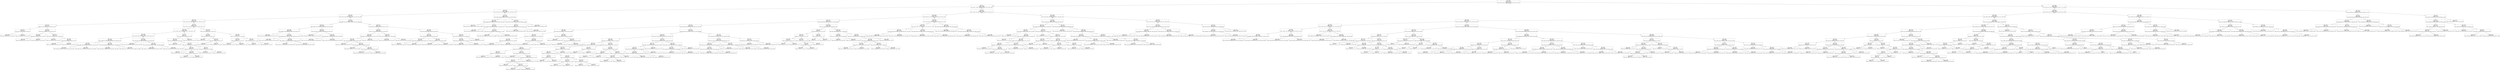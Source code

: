 digraph Tree {
node [shape=box] ;
0 [label="X[0] <= 20.5\ngini = 0.8868\nsamples = 1821477\nvalue = [183478, 182125, 161509, 246571, 222258, 103497, 94742, 328078\n136721, 162498]"] ;
1 [label="X[0] <= 7.5\ngini = 0.8829\nsamples = 1063467\nvalue = [88877, 119952, 78798, 133115, 138452, 62301, 56569, 210865\n76766, 97772]"] ;
0 -> 1 [labeldistance=2.5, labelangle=45, headlabel="True"] ;
2 [label="X[0] <= 6.5\ngini = 0.8845\nsamples = 356834\nvalue = [38790, 28757, 30707, 51607, 40286, 19252, 14893, 55861, 22619\n54062]"] ;
1 -> 2 ;
3 [label="X[0] <= 3.5\ngini = 0.8901\nsamples = 253180\nvalue = [30207, 25308, 26183, 34738, 31195, 14132, 13018, 37953, 19685\n20761]"] ;
2 -> 3 ;
4 [label="X[0] <= 0.5\ngini = 0.886\nsamples = 164281\nvalue = [21339, 14854, 18689, 23862, 17853, 7321, 6763, 25942, 11646\n16012]"] ;
3 -> 4 ;
5 [label="X[1] <= 1.5\ngini = 0.8647\nsamples = 3175\nvalue = [817, 222, 390, 341, 303, 126, 196, 373, 276, 131]"] ;
4 -> 5 ;
6 [label="X[1] <= 0.5\ngini = 0.8718\nsamples = 926\nvalue = [215, 65, 121, 108, 86, 29, 63, 108, 84, 47]"] ;
5 -> 6 ;
7 [label="gini = 0.8666\nsamples = 463\nvalue = [109, 34, 63, 53, 42, 13, 31, 65, 38, 15]"] ;
6 -> 7 ;
8 [label="gini = 0.875\nsamples = 463\nvalue = [106, 31, 58, 55, 44, 16, 32, 43, 46, 32]"] ;
6 -> 8 ;
9 [label="X[1] <= 3.5\ngini = 0.8612\nsamples = 2249\nvalue = [602, 157, 269, 233, 217, 97, 133, 265, 192, 84]"] ;
5 -> 9 ;
10 [label="X[1] <= 2.5\ngini = 0.8493\nsamples = 882\nvalue = [260, 56, 110, 88, 76, 29, 57, 106, 67, 33]"] ;
9 -> 10 ;
11 [label="gini = 0.8555\nsamples = 451\nvalue = [125, 28, 58, 45, 45, 14, 37, 51, 35, 13]"] ;
10 -> 11 ;
12 [label="gini = 0.8407\nsamples = 431\nvalue = [135, 28, 52, 43, 31, 15, 20, 55, 32, 20]"] ;
10 -> 12 ;
13 [label="X[1] <= 4.5\ngini = 0.8677\nsamples = 1367\nvalue = [342, 101, 159, 145, 141, 68, 76, 159, 125, 51]"] ;
9 -> 13 ;
14 [label="gini = 0.8705\nsamples = 468\nvalue = [113, 43, 60, 47, 37, 28, 21, 54, 45, 20]"] ;
13 -> 14 ;
15 [label="X[1] <= 5.5\ngini = 0.8651\nsamples = 899\nvalue = [229, 58, 99, 98, 104, 40, 55, 105, 80, 31]"] ;
13 -> 15 ;
16 [label="gini = 0.8668\nsamples = 466\nvalue = [115, 29, 52, 45, 60, 19, 33, 56, 41, 16]"] ;
15 -> 16 ;
17 [label="gini = 0.8621\nsamples = 433\nvalue = [114, 29, 47, 53, 44, 21, 22, 49, 39, 15]"] ;
15 -> 17 ;
18 [label="X[0] <= 2.5\ngini = 0.8859\nsamples = 161106\nvalue = [20522, 14632, 18299, 23521, 17550, 7195, 6567, 25569, 11370\n15881]"] ;
4 -> 18 ;
19 [label="X[0] <= 1.5\ngini = 0.8859\nsamples = 160455\nvalue = [20394, 14600, 18179, 23397, 17510, 7171, 6548, 25480, 11329\n15847]"] ;
18 -> 19 ;
20 [label="X[1] <= 3.5\ngini = 0.8859\nsamples = 159647\nvalue = [20333, 14488, 18117, 23321, 17384, 7143, 6485, 25326, 11237\n15813]"] ;
19 -> 20 ;
21 [label="X[1] <= 1.5\ngini = 0.8857\nsamples = 94952\nvalue = [11888, 9007, 10836, 14005, 10384, 4208, 3814, 15069, 6544, 9197]"] ;
20 -> 21 ;
22 [label="X[1] <= 0.5\ngini = 0.8857\nsamples = 45160\nvalue = [5859, 3919, 5286, 6573, 4835, 2069, 1803, 7143, 3194, 4479]"] ;
21 -> 22 ;
23 [label="gini = 0.8853\nsamples = 23187\nvalue = [2925, 2082, 2566, 3377, 2504, 1041, 945, 3831, 1635, 2281]"] ;
22 -> 23 ;
24 [label="gini = 0.886\nsamples = 21973\nvalue = [2934, 1837, 2720, 3196, 2331, 1028, 858, 3312, 1559, 2198]"] ;
22 -> 24 ;
25 [label="X[1] <= 2.5\ngini = 0.8855\nsamples = 49792\nvalue = [6029, 5088, 5550, 7432, 5549, 2139, 2011, 7926, 3350, 4718]"] ;
21 -> 25 ;
26 [label="gini = 0.8854\nsamples = 24834\nvalue = [3009, 2626, 2773, 3660, 2835, 1022, 1008, 3927, 1645, 2329]"] ;
25 -> 26 ;
27 [label="gini = 0.8855\nsamples = 24958\nvalue = [3020, 2462, 2777, 3772, 2714, 1117, 1003, 3999, 1705, 2389]"] ;
25 -> 27 ;
28 [label="X[1] <= 4.5\ngini = 0.8861\nsamples = 64695\nvalue = [8445, 5481, 7281, 9316, 7000, 2935, 2671, 10257, 4693, 6616]"] ;
20 -> 28 ;
29 [label="gini = 0.8862\nsamples = 21307\nvalue = [2701, 1857, 2409, 3129, 2286, 939, 919, 3367, 1544, 2156]"] ;
28 -> 29 ;
30 [label="X[1] <= 5.5\ngini = 0.886\nsamples = 43388\nvalue = [5744, 3624, 4872, 6187, 4714, 1996, 1752, 6890, 3149, 4460]"] ;
28 -> 30 ;
31 [label="gini = 0.8855\nsamples = 21584\nvalue = [2943, 1773, 2433, 3060, 2333, 960, 878, 3423, 1521, 2260]"] ;
30 -> 31 ;
32 [label="gini = 0.8864\nsamples = 21804\nvalue = [2801, 1851, 2439, 3127, 2381, 1036, 874, 3467, 1628, 2200]"] ;
30 -> 32 ;
33 [label="X[1] <= 5.5\ngini = 0.8777\nsamples = 808\nvalue = [61, 112, 62, 76, 126, 28, 63, 154, 92, 34]"] ;
19 -> 33 ;
34 [label="X[1] <= 0.5\ngini = 0.8752\nsamples = 669\nvalue = [52, 100, 49, 58, 99, 26, 54, 135, 72, 24]"] ;
33 -> 34 ;
35 [label="gini = 0.8663\nsamples = 122\nvalue = [8, 21, 8, 14, 10, 3, 10, 28, 14, 6]"] ;
34 -> 35 ;
36 [label="X[1] <= 3.5\ngini = 0.8753\nsamples = 547\nvalue = [44, 79, 41, 44, 89, 23, 44, 107, 58, 18]"] ;
34 -> 36 ;
37 [label="X[1] <= 1.5\ngini = 0.8756\nsamples = 265\nvalue = [20, 32, 23, 25, 43, 7, 24, 54, 25, 12]"] ;
36 -> 37 ;
38 [label="gini = 0.883\nsamples = 135\nvalue = [13, 16, 11, 10, 22, 5, 13, 24, 13, 8]"] ;
37 -> 38 ;
39 [label="X[1] <= 2.5\ngini = 0.8639\nsamples = 130\nvalue = [7, 16, 12, 15, 21, 2, 11, 30, 12, 4]"] ;
37 -> 39 ;
40 [label="gini = 0.8569\nsamples = 82\nvalue = [5, 10, 6, 9, 12, 2, 7, 21, 9, 1]"] ;
39 -> 40 ;
41 [label="gini = 0.8663\nsamples = 48\nvalue = [2, 6, 6, 6, 9, 0, 4, 9, 3, 3]"] ;
39 -> 41 ;
42 [label="X[1] <= 4.5\ngini = 0.872\nsamples = 282\nvalue = [24, 47, 18, 19, 46, 16, 20, 53, 33, 6]"] ;
36 -> 42 ;
43 [label="gini = 0.8705\nsamples = 136\nvalue = [13, 24, 11, 10, 22, 4, 9, 22, 19, 2]"] ;
42 -> 43 ;
44 [label="gini = 0.8689\nsamples = 146\nvalue = [11, 23, 7, 9, 24, 12, 11, 31, 14, 4]"] ;
42 -> 44 ;
45 [label="gini = 0.8761\nsamples = 139\nvalue = [9, 12, 13, 18, 27, 2, 9, 19, 20, 10]"] ;
33 -> 45 ;
46 [label="X[1] <= 2.5\ngini = 0.8573\nsamples = 651\nvalue = [128, 32, 120, 124, 40, 24, 19, 89, 41, 34]"] ;
18 -> 46 ;
47 [label="X[1] <= 0.5\ngini = 0.8643\nsamples = 284\nvalue = [58, 13, 43, 47, 24, 11, 8, 44, 20, 16]"] ;
46 -> 47 ;
48 [label="gini = 0.8585\nsamples = 90\nvalue = [18, 2, 10, 17, 9, 3, 3, 16, 7, 5]"] ;
47 -> 48 ;
49 [label="X[1] <= 1.5\ngini = 0.8645\nsamples = 194\nvalue = [40, 11, 33, 30, 15, 8, 5, 28, 13, 11]"] ;
47 -> 49 ;
50 [label="gini = 0.8637\nsamples = 94\nvalue = [21, 6, 15, 14, 8, 4, 3, 12, 8, 3]"] ;
49 -> 50 ;
51 [label="gini = 0.862\nsamples = 100\nvalue = [19, 5, 18, 16, 7, 4, 2, 16, 5, 8]"] ;
49 -> 51 ;
52 [label="X[1] <= 4.5\ngini = 0.8481\nsamples = 367\nvalue = [70, 19, 77, 77, 16, 13, 11, 45, 21, 18]"] ;
46 -> 52 ;
53 [label="X[1] <= 3.5\ngini = 0.8379\nsamples = 191\nvalue = [34, 5, 36, 50, 8, 7, 7, 24, 10, 10]"] ;
52 -> 53 ;
54 [label="gini = 0.8269\nsamples = 93\nvalue = [19, 2, 18, 24, 4, 3, 3, 13, 2, 5]"] ;
53 -> 54 ;
55 [label="gini = 0.8446\nsamples = 98\nvalue = [15, 3, 18, 26, 4, 4, 4, 11, 8, 5]"] ;
53 -> 55 ;
56 [label="X[1] <= 5.5\ngini = 0.8501\nsamples = 176\nvalue = [36, 14, 41, 27, 8, 6, 4, 21, 11, 8]"] ;
52 -> 56 ;
57 [label="gini = 0.8376\nsamples = 82\nvalue = [16, 8, 23, 10, 4, 2, 0, 7, 5, 7]"] ;
56 -> 57 ;
58 [label="gini = 0.8495\nsamples = 94\nvalue = [20, 6, 18, 17, 4, 4, 4, 14, 6, 1]"] ;
56 -> 58 ;
59 [label="X[0] <= 4.5\ngini = 0.8915\nsamples = 88899\nvalue = [8868, 10454, 7494, 10876, 13342, 6811, 6255, 12011, 8039, 4749]"] ;
3 -> 59 ;
60 [label="X[1] <= 3.5\ngini = 0.8899\nsamples = 75492\nvalue = [8002, 9191, 6738, 7882, 11859, 5930, 5396, 10228, 7264, 3002]"] ;
59 -> 60 ;
61 [label="X[1] <= 0.5\ngini = 0.8886\nsamples = 42418\nvalue = [4535, 5337, 3568, 4463, 6822, 3232, 2910, 5921, 3900, 1730]"] ;
60 -> 61 ;
62 [label="gini = 0.888\nsamples = 12900\nvalue = [1380, 1749, 1165, 1259, 1981, 976, 872, 1854, 1197, 467]"] ;
61 -> 62 ;
63 [label="X[1] <= 1.5\ngini = 0.8887\nsamples = 29518\nvalue = [3155, 3588, 2403, 3204, 4841, 2256, 2038, 4067, 2703, 1263]"] ;
61 -> 63 ;
64 [label="gini = 0.8889\nsamples = 10820\nvalue = [1216, 1311, 942, 1131, 1758, 859, 735, 1432, 1031, 405]"] ;
63 -> 64 ;
65 [label="X[1] <= 2.5\ngini = 0.8884\nsamples = 18698\nvalue = [1939, 2277, 1461, 2073, 3083, 1397, 1303, 2635, 1672, 858]"] ;
63 -> 65 ;
66 [label="gini = 0.8893\nsamples = 9821\nvalue = [1045, 1211, 779, 1101, 1544, 721, 678, 1392, 885, 465]"] ;
65 -> 66 ;
67 [label="gini = 0.8873\nsamples = 8877\nvalue = [894, 1066, 682, 972, 1539, 676, 625, 1243, 787, 393]"] ;
65 -> 67 ;
68 [label="X[1] <= 4.5\ngini = 0.8913\nsamples = 33074\nvalue = [3467, 3854, 3170, 3419, 5037, 2698, 2486, 4307, 3364, 1272]"] ;
60 -> 68 ;
69 [label="gini = 0.8906\nsamples = 11154\nvalue = [1180, 1326, 1047, 1123, 1704, 866, 841, 1518, 1118, 431]"] ;
68 -> 69 ;
70 [label="X[1] <= 5.5\ngini = 0.8916\nsamples = 21920\nvalue = [2287, 2528, 2123, 2296, 3333, 1832, 1645, 2789, 2246, 841]"] ;
68 -> 70 ;
71 [label="gini = 0.8911\nsamples = 10834\nvalue = [1142, 1258, 1062, 1143, 1666, 883, 782, 1389, 1088, 421]"] ;
70 -> 71 ;
72 [label="gini = 0.8919\nsamples = 11086\nvalue = [1145, 1270, 1061, 1153, 1667, 949, 863, 1400, 1158, 420]"] ;
70 -> 72 ;
73 [label="X[0] <= 5.5\ngini = 0.8752\nsamples = 13407\nvalue = [866, 1263, 756, 2994, 1483, 881, 859, 1783, 775, 1747]"] ;
59 -> 73 ;
74 [label="X[1] <= 4.5\ngini = 0.8492\nsamples = 8634\nvalue = [470, 910, 323, 2253, 980, 525, 195, 1140, 306, 1532]"] ;
73 -> 74 ;
75 [label="X[1] <= 3.5\ngini = 0.8523\nsamples = 5924\nvalue = [334, 670, 233, 1565, 658, 372, 152, 779, 231, 930]"] ;
74 -> 75 ;
76 [label="X[1] <= 0.5\ngini = 0.8554\nsamples = 4661\nvalue = [269, 553, 188, 1189, 511, 288, 122, 582, 199, 760]"] ;
75 -> 76 ;
77 [label="gini = 0.8517\nsamples = 1053\nvalue = [67, 118, 44, 292, 138, 60, 29, 138, 49, 118]"] ;
76 -> 77 ;
78 [label="X[1] <= 1.5\ngini = 0.855\nsamples = 3608\nvalue = [202, 435, 144, 897, 373, 228, 93, 444, 150, 642]"] ;
76 -> 78 ;
79 [label="gini = 0.8429\nsamples = 1264\nvalue = [66, 120, 40, 300, 137, 75, 30, 164, 37, 295]"] ;
78 -> 79 ;
80 [label="X[1] <= 2.5\ngini = 0.8581\nsamples = 2344\nvalue = [136, 315, 104, 597, 236, 153, 63, 280, 113, 347]"] ;
78 -> 80 ;
81 [label="gini = 0.8577\nsamples = 1224\nvalue = [63, 160, 54, 313, 130, 85, 29, 147, 64, 179]"] ;
80 -> 81 ;
82 [label="gini = 0.8582\nsamples = 1120\nvalue = [73, 155, 50, 284, 106, 68, 34, 133, 49, 168]"] ;
80 -> 82 ;
83 [label="gini = 0.8373\nsamples = 1263\nvalue = [65, 117, 45, 376, 147, 84, 30, 197, 32, 170]"] ;
75 -> 83 ;
84 [label="X[1] <= 5.5\ngini = 0.8387\nsamples = 2710\nvalue = [136, 240, 90, 688, 322, 153, 43, 361, 75, 602]"] ;
74 -> 84 ;
85 [label="gini = 0.8383\nsamples = 1345\nvalue = [70, 124, 50, 318, 164, 75, 20, 142, 45, 337]"] ;
84 -> 85 ;
86 [label="gini = 0.8352\nsamples = 1365\nvalue = [66, 116, 40, 370, 158, 78, 23, 219, 30, 265]"] ;
84 -> 86 ;
87 [label="X[1] <= 3.5\ngini = 0.8895\nsamples = 4773\nvalue = [396, 353, 433, 741, 503, 356, 664, 643, 469, 215]"] ;
73 -> 87 ;
88 [label="X[1] <= 1.5\ngini = 0.8895\nsamples = 3199\nvalue = [268, 269, 291, 495, 318, 235, 421, 460, 304, 138]"] ;
87 -> 88 ;
89 [label="X[1] <= 0.5\ngini = 0.8904\nsamples = 1253\nvalue = [96, 90, 106, 188, 141, 98, 178, 168, 118, 70]"] ;
88 -> 89 ;
90 [label="gini = 0.8902\nsamples = 711\nvalue = [51, 52, 57, 101, 82, 68, 93, 108, 59, 40]"] ;
89 -> 90 ;
91 [label="gini = 0.8876\nsamples = 542\nvalue = [45, 38, 49, 87, 59, 30, 85, 60, 59, 30]"] ;
89 -> 91 ;
92 [label="X[1] <= 2.5\ngini = 0.8881\nsamples = 1946\nvalue = [172, 179, 185, 307, 177, 137, 243, 292, 186, 68]"] ;
88 -> 92 ;
93 [label="gini = 0.8889\nsamples = 975\nvalue = [83, 106, 94, 144, 95, 61, 124, 144, 88, 36]"] ;
92 -> 93 ;
94 [label="gini = 0.8862\nsamples = 971\nvalue = [89, 73, 91, 163, 82, 76, 119, 148, 98, 32]"] ;
92 -> 94 ;
95 [label="X[1] <= 5.5\ngini = 0.8875\nsamples = 1574\nvalue = [128, 84, 142, 246, 185, 121, 243, 183, 165, 77]"] ;
87 -> 95 ;
96 [label="X[1] <= 4.5\ngini = 0.8885\nsamples = 1088\nvalue = [90, 62, 110, 158, 118, 78, 173, 132, 112, 55]"] ;
95 -> 96 ;
97 [label="gini = 0.8888\nsamples = 583\nvalue = [46, 36, 56, 89, 70, 36, 81, 75, 63, 31]"] ;
96 -> 97 ;
98 [label="gini = 0.8861\nsamples = 505\nvalue = [44, 26, 54, 69, 48, 42, 92, 57, 49, 24]"] ;
96 -> 98 ;
99 [label="gini = 0.8822\nsamples = 486\nvalue = [38, 22, 32, 88, 67, 43, 70, 51, 53, 22]"] ;
95 -> 99 ;
100 [label="X[1] <= 3.5\ngini = 0.8193\nsamples = 103654\nvalue = [8583, 3449, 4524, 16869, 9091, 5120, 1875, 17908, 2934, 33301]"] ;
2 -> 100 ;
101 [label="X[1] <= 0.5\ngini = 0.8236\nsamples = 53029\nvalue = [4490, 1869, 2328, 8986, 4651, 2723, 983, 9022, 1462, 16515]"] ;
100 -> 101 ;
102 [label="gini = 0.8317\nsamples = 14278\nvalue = [1235, 530, 714, 2329, 1213, 768, 276, 2497, 478, 4238]"] ;
101 -> 102 ;
103 [label="X[1] <= 1.5\ngini = 0.8204\nsamples = 38751\nvalue = [3255, 1339, 1614, 6657, 3438, 1955, 707, 6525, 984, 12277]"] ;
101 -> 103 ;
104 [label="gini = 0.8082\nsamples = 14627\nvalue = [1104, 424, 609, 2528, 1359, 647, 239, 2478, 307, 4932]"] ;
103 -> 104 ;
105 [label="X[1] <= 2.5\ngini = 0.8272\nsamples = 24124\nvalue = [2151, 915, 1005, 4129, 2079, 1308, 468, 4047, 677, 7345]"] ;
103 -> 105 ;
106 [label="gini = 0.8236\nsamples = 12451\nvalue = [1056, 490, 508, 2092, 1033, 706, 219, 2117, 339, 3891]"] ;
105 -> 106 ;
107 [label="gini = 0.8307\nsamples = 11673\nvalue = [1095, 425, 497, 2037, 1046, 602, 249, 1930, 338, 3454]"] ;
105 -> 107 ;
108 [label="X[1] <= 5.5\ngini = 0.8145\nsamples = 50625\nvalue = [4093, 1580, 2196, 7883, 4440, 2397, 892, 8886, 1472, 16786]"] ;
100 -> 108 ;
109 [label="X[1] <= 4.5\ngini = 0.812\nsamples = 32741\nvalue = [2564, 1038, 1398, 4983, 2867, 1592, 540, 5791, 941, 11027]"] ;
108 -> 109 ;
110 [label="gini = 0.815\nsamples = 16101\nvalue = [1257, 510, 736, 2413, 1336, 828, 258, 2920, 510, 5333]"] ;
109 -> 110 ;
111 [label="gini = 0.809\nsamples = 16640\nvalue = [1307, 528, 662, 2570, 1531, 764, 282, 2871, 431, 5694]"] ;
109 -> 111 ;
112 [label="gini = 0.8188\nsamples = 17884\nvalue = [1529, 542, 798, 2900, 1573, 805, 352, 3095, 531, 5759]"] ;
108 -> 112 ;
113 [label="X[0] <= 16.5\ngini = 0.8761\nsamples = 706633\nvalue = [50087, 91195, 48091, 81508, 98166, 43049, 41676, 155004, 54147\n43710]"] ;
1 -> 113 ;
114 [label="X[0] <= 15.5\ngini = 0.8668\nsamples = 452169\nvalue = [26892, 64711, 26767, 47158, 71792, 24228, 26782, 106013, 32202\n25624]"] ;
113 -> 114 ;
115 [label="X[0] <= 13.5\ngini = 0.8811\nsamples = 72107\nvalue = [4979, 9066, 5829, 9251, 8413, 3902, 4217, 14796, 6618, 5036]"] ;
114 -> 115 ;
116 [label="X[0] <= 8.5\ngini = 0.8794\nsamples = 67243\nvalue = [4242, 8642, 5148, 8610, 7930, 3735, 4028, 14112, 6215, 4581]"] ;
115 -> 116 ;
117 [label="X[1] <= 3.5\ngini = 0.868\nsamples = 8493\nvalue = [486, 1046, 393, 1532, 707, 713, 305, 1870, 558, 883]"] ;
116 -> 117 ;
118 [label="X[1] <= 1.5\ngini = 0.869\nsamples = 5512\nvalue = [321, 741, 258, 1010, 473, 454, 197, 1166, 362, 530]"] ;
117 -> 118 ;
119 [label="X[1] <= 0.5\ngini = 0.8663\nsamples = 2279\nvalue = [102, 269, 116, 407, 185, 197, 87, 513, 140, 263]"] ;
118 -> 119 ;
120 [label="gini = 0.8634\nsamples = 1236\nvalue = [49, 158, 68, 236, 96, 94, 48, 276, 72, 139]"] ;
119 -> 120 ;
121 [label="gini = 0.8686\nsamples = 1043\nvalue = [53, 111, 48, 171, 89, 103, 39, 237, 68, 124]"] ;
119 -> 121 ;
122 [label="X[1] <= 2.5\ngini = 0.8696\nsamples = 3233\nvalue = [219, 472, 142, 603, 288, 257, 110, 653, 222, 267]"] ;
118 -> 122 ;
123 [label="gini = 0.867\nsamples = 1593\nvalue = [98, 225, 69, 308, 138, 123, 53, 331, 112, 136]"] ;
122 -> 123 ;
124 [label="gini = 0.8719\nsamples = 1640\nvalue = [121, 247, 73, 295, 150, 134, 57, 322, 110, 131]"] ;
122 -> 124 ;
125 [label="X[1] <= 4.5\ngini = 0.8646\nsamples = 2981\nvalue = [165, 305, 135, 522, 234, 259, 108, 704, 196, 353]"] ;
117 -> 125 ;
126 [label="gini = 0.8632\nsamples = 1002\nvalue = [49, 102, 56, 170, 82, 92, 39, 248, 61, 103]"] ;
125 -> 126 ;
127 [label="X[1] <= 5.5\ngini = 0.8649\nsamples = 1979\nvalue = [116, 203, 79, 352, 152, 167, 69, 456, 135, 250]"] ;
125 -> 127 ;
128 [label="gini = 0.8636\nsamples = 963\nvalue = [56, 104, 32, 170, 70, 82, 37, 225, 66, 121]"] ;
127 -> 128 ;
129 [label="gini = 0.8659\nsamples = 1016\nvalue = [60, 99, 47, 182, 82, 85, 32, 231, 69, 129]"] ;
127 -> 129 ;
130 [label="X[0] <= 12.5\ngini = 0.8797\nsamples = 58750\nvalue = [3756, 7596, 4755, 7078, 7223, 3022, 3723, 12242, 5657, 3698]"] ;
116 -> 130 ;
131 [label="X[0] <= 11.5\ngini = 0.8791\nsamples = 24248\nvalue = [1913, 2762, 2220, 3051, 2849, 1075, 1397, 5146, 2419, 1416]"] ;
130 -> 131 ;
132 [label="X[0] <= 10.5\ngini = 0.8839\nsamples = 4090\nvalue = [437, 557, 363, 587, 371, 154, 199, 712, 400, 310]"] ;
131 -> 132 ;
133 [label="X[0] <= 9.5\ngini = 0.8783\nsamples = 3084\nvalue = [289, 506, 210, 317, 320, 113, 152, 610, 314, 253]"] ;
132 -> 133 ;
134 [label="X[1] <= 1.5\ngini = 0.874\nsamples = 2469\nvalue = [244, 390, 149, 259, 269, 93, 96, 529, 215, 225]"] ;
133 -> 134 ;
135 [label="X[1] <= 0.5\ngini = 0.8716\nsamples = 859\nvalue = [83, 126, 49, 81, 106, 24, 38, 192, 73, 87]"] ;
134 -> 135 ;
136 [label="gini = 0.873\nsamples = 430\nvalue = [36, 64, 22, 42, 50, 15, 21, 95, 38, 47]"] ;
135 -> 136 ;
137 [label="gini = 0.8694\nsamples = 429\nvalue = [47, 62, 27, 39, 56, 9, 17, 97, 35, 40]"] ;
135 -> 137 ;
138 [label="X[1] <= 2.5\ngini = 0.8747\nsamples = 1610\nvalue = [161, 264, 100, 178, 163, 69, 58, 337, 142, 138]"] ;
134 -> 138 ;
139 [label="gini = 0.8635\nsamples = 308\nvalue = [30, 69, 21, 27, 28, 14, 10, 63, 21, 25]"] ;
138 -> 139 ;
140 [label="X[1] <= 5.5\ngini = 0.876\nsamples = 1302\nvalue = [131, 195, 79, 151, 135, 55, 48, 274, 121, 113]"] ;
138 -> 140 ;
141 [label="X[1] <= 3.5\ngini = 0.8774\nsamples = 944\nvalue = [98, 144, 56, 105, 99, 43, 32, 191, 94, 82]"] ;
140 -> 141 ;
142 [label="gini = 0.8783\nsamples = 232\nvalue = [21, 37, 15, 30, 22, 7, 9, 43, 25, 23]"] ;
141 -> 142 ;
143 [label="X[1] <= 4.5\ngini = 0.8765\nsamples = 712\nvalue = [77, 107, 41, 75, 77, 36, 23, 148, 69, 59]"] ;
141 -> 143 ;
144 [label="gini = 0.8754\nsamples = 353\nvalue = [37, 58, 24, 35, 37, 20, 11, 74, 29, 28]"] ;
143 -> 144 ;
145 [label="gini = 0.8764\nsamples = 359\nvalue = [40, 49, 17, 40, 40, 16, 12, 74, 40, 31]"] ;
143 -> 145 ;
146 [label="gini = 0.8704\nsamples = 358\nvalue = [33, 51, 23, 46, 36, 12, 16, 83, 27, 31]"] ;
140 -> 146 ;
147 [label="X[1] <= 5.5\ngini = 0.8788\nsamples = 615\nvalue = [45, 116, 61, 58, 51, 20, 56, 81, 99, 28]"] ;
133 -> 147 ;
148 [label="X[1] <= 1.5\ngini = 0.8789\nsamples = 510\nvalue = [41, 94, 49, 54, 44, 10, 48, 66, 80, 24]"] ;
147 -> 148 ;
149 [label="X[1] <= 0.5\ngini = 0.8678\nsamples = 191\nvalue = [12, 46, 18, 16, 16, 4, 17, 25, 26, 11]"] ;
148 -> 149 ;
150 [label="gini = 0.8699\nsamples = 102\nvalue = [7, 23, 9, 9, 7, 4, 9, 14, 16, 4]"] ;
149 -> 150 ;
151 [label="gini = 0.8613\nsamples = 89\nvalue = [5, 23, 9, 7, 9, 0, 8, 11, 10, 7]"] ;
149 -> 151 ;
152 [label="X[1] <= 3.5\ngini = 0.8811\nsamples = 319\nvalue = [29, 48, 31, 38, 28, 6, 31, 41, 54, 13]"] ;
148 -> 152 ;
153 [label="X[1] <= 2.5\ngini = 0.8782\nsamples = 141\nvalue = [13, 17, 18, 22, 9, 2, 19, 12, 23, 6]"] ;
152 -> 153 ;
154 [label="gini = 0.8703\nsamples = 74\nvalue = [7, 9, 5, 13, 4, 1, 10, 8, 14, 3]"] ;
153 -> 154 ;
155 [label="gini = 0.8746\nsamples = 67\nvalue = [6, 8, 13, 9, 5, 1, 9, 4, 9, 3]"] ;
153 -> 155 ;
156 [label="X[1] <= 4.5\ngini = 0.8733\nsamples = 178\nvalue = [16, 31, 13, 16, 19, 4, 12, 29, 31, 7]"] ;
152 -> 156 ;
157 [label="gini = 0.8744\nsamples = 94\nvalue = [9, 16, 6, 10, 7, 3, 4, 15, 17, 7]"] ;
156 -> 157 ;
158 [label="gini = 0.8639\nsamples = 84\nvalue = [7, 15, 7, 6, 12, 1, 8, 14, 14, 0]"] ;
156 -> 158 ;
159 [label="gini = 0.8662\nsamples = 105\nvalue = [4, 22, 12, 4, 7, 10, 8, 15, 19, 4]"] ;
147 -> 159 ;
160 [label="X[1] <= 1.5\ngini = 0.8534\nsamples = 1006\nvalue = [148, 51, 153, 270, 51, 41, 47, 102, 86, 57]"] ;
132 -> 160 ;
161 [label="X[1] <= 0.5\ngini = 0.8072\nsamples = 306\nvalue = [42, 11, 37, 113, 12, 9, 13, 28, 23, 18]"] ;
160 -> 161 ;
162 [label="gini = 0.7983\nsamples = 172\nvalue = [25, 6, 19, 66, 7, 7, 7, 16, 8, 11]"] ;
161 -> 162 ;
163 [label="gini = 0.8145\nsamples = 134\nvalue = [17, 5, 18, 47, 5, 2, 6, 12, 15, 7]"] ;
161 -> 163 ;
164 [label="X[1] <= 3.5\ngini = 0.8661\nsamples = 700\nvalue = [106, 40, 116, 157, 39, 32, 34, 74, 63, 39]"] ;
160 -> 164 ;
165 [label="X[1] <= 2.5\ngini = 0.8753\nsamples = 254\nvalue = [32, 24, 49, 45, 19, 10, 16, 20, 28, 11]"] ;
164 -> 165 ;
166 [label="gini = 0.8735\nsamples = 125\nvalue = [14, 10, 23, 23, 7, 5, 9, 14, 16, 4]"] ;
165 -> 166 ;
167 [label="gini = 0.8722\nsamples = 129\nvalue = [18, 14, 26, 22, 12, 5, 7, 6, 12, 7]"] ;
165 -> 167 ;
168 [label="X[1] <= 5.5\ngini = 0.8547\nsamples = 446\nvalue = [74, 16, 67, 112, 20, 22, 18, 54, 35, 28]"] ;
164 -> 168 ;
169 [label="X[1] <= 4.5\ngini = 0.8528\nsamples = 300\nvalue = [45, 11, 48, 75, 14, 9, 14, 43, 23, 18]"] ;
168 -> 169 ;
170 [label="gini = 0.8578\nsamples = 131\nvalue = [23, 4, 18, 29, 8, 3, 6, 21, 9, 10]"] ;
169 -> 170 ;
171 [label="gini = 0.8449\nsamples = 169\nvalue = [22, 7, 30, 46, 6, 6, 8, 22, 14, 8]"] ;
169 -> 171 ;
172 [label="gini = 0.8507\nsamples = 146\nvalue = [29, 5, 19, 37, 6, 13, 4, 11, 12, 10]"] ;
168 -> 172 ;
173 [label="X[1] <= 3.5\ngini = 0.8771\nsamples = 20158\nvalue = [1476, 2205, 1857, 2464, 2478, 921, 1198, 4434, 2019, 1106]"] ;
131 -> 173 ;
174 [label="X[1] <= 2.5\ngini = 0.878\nsamples = 10507\nvalue = [791, 1162, 1030, 1308, 1275, 487, 603, 2263, 1029, 559]"] ;
173 -> 174 ;
175 [label="X[1] <= 1.5\ngini = 0.8778\nsamples = 8780\nvalue = [639, 973, 854, 1099, 1066, 412, 510, 1890, 888, 449]"] ;
174 -> 175 ;
176 [label="X[1] <= 0.5\ngini = 0.8781\nsamples = 6586\nvalue = [477, 749, 649, 800, 789, 304, 403, 1417, 663, 335]"] ;
175 -> 176 ;
177 [label="gini = 0.8784\nsamples = 3168\nvalue = [239, 373, 301, 389, 389, 142, 197, 673, 306, 159]"] ;
176 -> 177 ;
178 [label="gini = 0.8777\nsamples = 3418\nvalue = [238, 376, 348, 411, 400, 162, 206, 744, 357, 176]"] ;
176 -> 178 ;
179 [label="gini = 0.8764\nsamples = 2194\nvalue = [162, 224, 205, 299, 277, 108, 107, 473, 225, 114]"] ;
175 -> 179 ;
180 [label="gini = 0.8784\nsamples = 1727\nvalue = [152, 189, 176, 209, 209, 75, 93, 373, 141, 110]"] ;
174 -> 180 ;
181 [label="X[1] <= 5.5\ngini = 0.8759\nsamples = 9651\nvalue = [685, 1043, 827, 1156, 1203, 434, 595, 2171, 990, 547]"] ;
173 -> 181 ;
182 [label="X[1] <= 4.5\ngini = 0.8742\nsamples = 6454\nvalue = [458, 685, 551, 790, 804, 283, 396, 1484, 648, 355]"] ;
181 -> 182 ;
183 [label="gini = 0.875\nsamples = 3132\nvalue = [227, 315, 263, 376, 418, 143, 196, 713, 302, 179]"] ;
182 -> 183 ;
184 [label="gini = 0.8733\nsamples = 3322\nvalue = [231, 370, 288, 414, 386, 140, 200, 771, 346, 176]"] ;
182 -> 184 ;
185 [label="gini = 0.879\nsamples = 3197\nvalue = [227, 358, 276, 366, 399, 151, 199, 687, 342, 192]"] ;
181 -> 185 ;
186 [label="X[1] <= 4.5\ngini = 0.8792\nsamples = 34502\nvalue = [1843, 4834, 2535, 4027, 4374, 1947, 2326, 7096, 3238, 2282]"] ;
130 -> 186 ;
187 [label="X[1] <= 2.5\ngini = 0.8783\nsamples = 24334\nvalue = [1277, 3397, 1792, 2871, 3062, 1350, 1598, 5094, 2222, 1671]"] ;
186 -> 187 ;
188 [label="X[1] <= 1.5\ngini = 0.8775\nsamples = 15406\nvalue = [796, 2210, 1108, 1786, 1936, 844, 1026, 3249, 1416, 1035]"] ;
187 -> 188 ;
189 [label="X[1] <= 0.5\ngini = 0.8792\nsamples = 10724\nvalue = [581, 1467, 803, 1254, 1332, 600, 728, 2234, 1012, 713]"] ;
188 -> 189 ;
190 [label="gini = 0.8756\nsamples = 5393\nvalue = [296, 761, 390, 639, 675, 288, 360, 1179, 469, 336]"] ;
189 -> 190 ;
191 [label="gini = 0.8824\nsamples = 5331\nvalue = [285, 706, 413, 615, 657, 312, 368, 1055, 543, 377]"] ;
189 -> 191 ;
192 [label="gini = 0.873\nsamples = 4682\nvalue = [215, 743, 305, 532, 604, 244, 298, 1015, 404, 322]"] ;
188 -> 192 ;
193 [label="X[1] <= 3.5\ngini = 0.8796\nsamples = 8928\nvalue = [481, 1187, 684, 1085, 1126, 506, 572, 1845, 806, 636]"] ;
187 -> 193 ;
194 [label="gini = 0.8795\nsamples = 3846\nvalue = [228, 524, 277, 480, 501, 202, 231, 781, 323, 299]"] ;
193 -> 194 ;
195 [label="gini = 0.8794\nsamples = 5082\nvalue = [253, 663, 407, 605, 625, 304, 341, 1064, 483, 337]"] ;
193 -> 195 ;
196 [label="X[1] <= 5.5\ngini = 0.8811\nsamples = 10168\nvalue = [566, 1437, 743, 1156, 1312, 597, 728, 2002, 1016, 611]"] ;
186 -> 196 ;
197 [label="gini = 0.8822\nsamples = 5115\nvalue = [294, 732, 367, 561, 676, 297, 367, 966, 555, 300]"] ;
196 -> 197 ;
198 [label="gini = 0.8796\nsamples = 5053\nvalue = [272, 705, 376, 595, 636, 300, 361, 1036, 461, 311]"] ;
196 -> 198 ;
199 [label="X[0] <= 14.5\ngini = 0.8845\nsamples = 4864\nvalue = [737, 424, 681, 641, 483, 167, 189, 684, 403, 455]"] ;
115 -> 199 ;
200 [label="X[1] <= 4.5\ngini = 0.871\nsamples = 287\nvalue = [46, 56, 37, 37, 19, 2, 12, 31, 18, 29]"] ;
199 -> 200 ;
201 [label="X[1] <= 1.5\ngini = 0.8636\nsamples = 188\nvalue = [32, 41, 17, 25, 10, 1, 9, 24, 11, 18]"] ;
200 -> 201 ;
202 [label="X[1] <= 0.5\ngini = 0.8678\nsamples = 83\nvalue = [15, 14, 5, 10, 4, 0, 6, 12, 5, 12]"] ;
201 -> 202 ;
203 [label="gini = 0.8574\nsamples = 47\nvalue = [7, 11, 3, 5, 2, 0, 3, 8, 3, 5]"] ;
202 -> 203 ;
204 [label="gini = 0.858\nsamples = 36\nvalue = [8, 3, 2, 5, 2, 0, 3, 4, 2, 7]"] ;
202 -> 204 ;
205 [label="X[1] <= 3.5\ngini = 0.8504\nsamples = 105\nvalue = [17, 27, 12, 15, 6, 1, 3, 12, 6, 6]"] ;
201 -> 205 ;
206 [label="X[1] <= 2.5\ngini = 0.8356\nsamples = 68\nvalue = [11, 19, 8, 12, 4, 1, 2, 6, 2, 3]"] ;
205 -> 206 ;
207 [label="gini = 0.8502\nsamples = 44\nvalue = [7, 10, 6, 8, 4, 1, 0, 4, 2, 2]"] ;
206 -> 207 ;
208 [label="gini = 0.7813\nsamples = 24\nvalue = [4, 9, 2, 4, 0, 0, 2, 2, 0, 1]"] ;
206 -> 208 ;
209 [label="gini = 0.8605\nsamples = 37\nvalue = [6, 8, 4, 3, 2, 0, 1, 6, 4, 3]"] ;
205 -> 209 ;
210 [label="X[1] <= 5.5\ngini = 0.8699\nsamples = 99\nvalue = [14, 15, 20, 12, 9, 1, 3, 7, 7, 11]"] ;
200 -> 210 ;
211 [label="gini = 0.83\nsamples = 40\nvalue = [4, 7, 12, 5, 1, 0, 1, 4, 2, 4]"] ;
210 -> 211 ;
212 [label="gini = 0.8768\nsamples = 59\nvalue = [10, 8, 8, 7, 8, 1, 2, 3, 5, 7]"] ;
210 -> 212 ;
213 [label="X[1] <= 1.5\ngini = 0.8844\nsamples = 4577\nvalue = [691, 368, 644, 604, 464, 165, 177, 653, 385, 426]"] ;
199 -> 213 ;
214 [label="X[1] <= 0.5\ngini = 0.8839\nsamples = 1324\nvalue = [213, 114, 179, 181, 139, 37, 56, 168, 129, 108]"] ;
213 -> 214 ;
215 [label="gini = 0.884\nsamples = 672\nvalue = [99, 52, 95, 91, 76, 24, 25, 94, 63, 53]"] ;
214 -> 215 ;
216 [label="gini = 0.8825\nsamples = 652\nvalue = [114, 62, 84, 90, 63, 13, 31, 74, 66, 55]"] ;
214 -> 216 ;
217 [label="X[1] <= 5.5\ngini = 0.8841\nsamples = 3253\nvalue = [478, 254, 465, 423, 325, 128, 121, 485, 256, 318]"] ;
213 -> 217 ;
218 [label="X[1] <= 3.5\ngini = 0.8839\nsamples = 2667\nvalue = [382, 213, 387, 338, 266, 108, 92, 408, 212, 261]"] ;
217 -> 218 ;
219 [label="X[1] <= 2.5\ngini = 0.8835\nsamples = 1484\nvalue = [222, 131, 211, 177, 146, 54, 52, 230, 119, 142]"] ;
218 -> 219 ;
220 [label="gini = 0.8853\nsamples = 739\nvalue = [107, 71, 104, 84, 79, 30, 25, 109, 56, 74]"] ;
219 -> 220 ;
221 [label="gini = 0.8812\nsamples = 745\nvalue = [115, 60, 107, 93, 67, 24, 27, 121, 63, 68]"] ;
219 -> 221 ;
222 [label="X[1] <= 4.5\ngini = 0.8838\nsamples = 1183\nvalue = [160, 82, 176, 161, 120, 54, 40, 178, 93, 119]"] ;
218 -> 222 ;
223 [label="gini = 0.8829\nsamples = 587\nvalue = [79, 38, 90, 88, 57, 23, 25, 85, 52, 50]"] ;
222 -> 223 ;
224 [label="gini = 0.8833\nsamples = 596\nvalue = [81, 44, 86, 73, 63, 31, 15, 93, 41, 69]"] ;
222 -> 224 ;
225 [label="gini = 0.8834\nsamples = 586\nvalue = [96, 41, 78, 85, 59, 20, 29, 77, 44, 57]"] ;
217 -> 225 ;
226 [label="X[1] <= 3.5\ngini = 0.863\nsamples = 380062\nvalue = [21913, 55645, 20938, 37907, 63379, 20326, 22565, 91217, 25584\n20588]"] ;
114 -> 226 ;
227 [label="X[1] <= 1.5\ngini = 0.8604\nsamples = 221010\nvalue = [12532, 32804, 11502, 21915, 37227, 11713, 12827, 54214, 14240\n12036]"] ;
226 -> 227 ;
228 [label="X[1] <= 0.5\ngini = 0.8641\nsamples = 109746\nvalue = [6567, 15976, 6180, 10875, 18077, 6002, 6622, 26207, 7421, 5819]"] ;
227 -> 228 ;
229 [label="gini = 0.8599\nsamples = 59039\nvalue = [3556, 8665, 3083, 5838, 9731, 3122, 3446, 14734, 3764, 3100]"] ;
228 -> 229 ;
230 [label="gini = 0.8686\nsamples = 50707\nvalue = [3011, 7311, 3097, 5037, 8346, 2880, 3176, 11473, 3657, 2719]"] ;
228 -> 230 ;
231 [label="X[1] <= 2.5\ngini = 0.8565\nsamples = 111264\nvalue = [5965, 16828, 5322, 11040, 19150, 5711, 6205, 28007, 6819, 6217]"] ;
227 -> 231 ;
232 [label="gini = 0.8526\nsamples = 58991\nvalue = [3040, 9121, 2712, 5808, 10054, 2975, 3110, 15387, 3478, 3306]"] ;
231 -> 232 ;
233 [label="gini = 0.8606\nsamples = 52273\nvalue = [2925, 7707, 2610, 5232, 9096, 2736, 3095, 12620, 3341, 2911]"] ;
231 -> 233 ;
234 [label="X[1] <= 4.5\ngini = 0.8665\nsamples = 159052\nvalue = [9381, 22841, 9436, 15992, 26152, 8613, 9738, 37003, 11344, 8552]"] ;
226 -> 234 ;
235 [label="gini = 0.8649\nsamples = 53568\nvalue = [3176, 7708, 3002, 5433, 8790, 2889, 3264, 12698, 3686, 2922]"] ;
234 -> 235 ;
236 [label="X[1] <= 5.5\ngini = 0.8672\nsamples = 105484\nvalue = [6205, 15133, 6434, 10559, 17362, 5724, 6474, 24305, 7658, 5630]"] ;
234 -> 236 ;
237 [label="gini = 0.8681\nsamples = 52285\nvalue = [3108, 7411, 3250, 5303, 8585, 2804, 3222, 11933, 3916, 2753]"] ;
236 -> 237 ;
238 [label="gini = 0.8663\nsamples = 53199\nvalue = [3097, 7722, 3184, 5256, 8777, 2920, 3252, 12372, 3742, 2877]"] ;
236 -> 238 ;
239 [label="X[0] <= 19.5\ngini = 0.8864\nsamples = 254464\nvalue = [23195, 26484, 21324, 34350, 26374, 18821, 14894, 48991, 21945\n18086]"] ;
113 -> 239 ;
240 [label="X[0] <= 18.5\ngini = 0.8833\nsamples = 59193\nvalue = [10034, 3263, 6772, 8065, 4685, 6136, 2677, 8033, 6991, 2537]"] ;
239 -> 240 ;
241 [label="X[0] <= 17.5\ngini = 0.8458\nsamples = 5719\nvalue = [324, 380, 240, 1269, 605, 288, 191, 1446, 295, 681]"] ;
240 -> 241 ;
242 [label="X[1] <= 0.5\ngini = 0.855\nsamples = 3562\nvalue = [239, 246, 192, 919, 235, 255, 168, 710, 230, 368]"] ;
241 -> 242 ;
243 [label="gini = 0.8297\nsamples = 556\nvalue = [32, 28, 24, 125, 31, 25, 41, 167, 38, 45]"] ;
242 -> 243 ;
244 [label="X[1] <= 1.5\ngini = 0.8566\nsamples = 3006\nvalue = [207, 218, 168, 794, 204, 230, 127, 543, 192, 323]"] ;
242 -> 244 ;
245 [label="gini = 0.8249\nsamples = 377\nvalue = [28, 14, 22, 121, 23, 25, 12, 73, 15, 44]"] ;
244 -> 245 ;
246 [label="X[1] <= 4.5\ngini = 0.8602\nsamples = 2629\nvalue = [179, 204, 146, 673, 181, 205, 115, 470, 177, 279]"] ;
244 -> 246 ;
247 [label="X[1] <= 2.5\ngini = 0.8533\nsamples = 1474\nvalue = [101, 125, 68, 394, 84, 121, 61, 273, 87, 160]"] ;
246 -> 247 ;
248 [label="gini = 0.8547\nsamples = 570\nvalue = [36, 55, 24, 152, 28, 36, 28, 100, 46, 65]"] ;
247 -> 248 ;
249 [label="X[1] <= 3.5\ngini = 0.8511\nsamples = 904\nvalue = [65, 70, 44, 242, 56, 85, 33, 173, 41, 95]"] ;
247 -> 249 ;
250 [label="gini = 0.8449\nsamples = 457\nvalue = [37, 37, 20, 129, 28, 44, 14, 88, 21, 39]"] ;
249 -> 250 ;
251 [label="gini = 0.8558\nsamples = 447\nvalue = [28, 33, 24, 113, 28, 41, 19, 85, 20, 56]"] ;
249 -> 251 ;
252 [label="X[1] <= 5.5\ngini = 0.8675\nsamples = 1155\nvalue = [78, 79, 78, 279, 97, 84, 54, 197, 90, 119]"] ;
246 -> 252 ;
253 [label="gini = 0.8699\nsamples = 568\nvalue = [41, 32, 36, 130, 40, 46, 32, 102, 55, 54]"] ;
252 -> 253 ;
254 [label="gini = 0.863\nsamples = 587\nvalue = [37, 47, 42, 149, 57, 38, 22, 95, 35, 65]"] ;
252 -> 254 ;
255 [label="X[1] <= 0.5\ngini = 0.7996\nsamples = 2157\nvalue = [85, 134, 48, 350, 370, 33, 23, 736, 65, 313]"] ;
241 -> 255 ;
256 [label="gini = 0.8\nsamples = 267\nvalue = [13, 28, 6, 61, 47, 4, 3, 84, 6, 15]"] ;
255 -> 256 ;
257 [label="X[1] <= 2.5\ngini = 0.7971\nsamples = 1890\nvalue = [72, 106, 42, 289, 323, 29, 20, 652, 59, 298]"] ;
255 -> 257 ;
258 [label="X[1] <= 1.5\ngini = 0.7985\nsamples = 582\nvalue = [25, 39, 16, 63, 84, 14, 6, 210, 26, 99]"] ;
257 -> 258 ;
259 [label="gini = 0.8081\nsamples = 335\nvalue = [14, 21, 9, 39, 42, 9, 5, 112, 16, 68]"] ;
258 -> 259 ;
260 [label="gini = 0.7783\nsamples = 247\nvalue = [11, 18, 7, 24, 42, 5, 1, 98, 10, 31]"] ;
258 -> 260 ;
261 [label="X[1] <= 4.5\ngini = 0.7942\nsamples = 1308\nvalue = [47, 67, 26, 226, 239, 15, 14, 442, 33, 199]"] ;
257 -> 261 ;
262 [label="X[1] <= 3.5\ngini = 0.7828\nsamples = 587\nvalue = [20, 25, 16, 93, 122, 6, 7, 211, 15, 72]"] ;
261 -> 262 ;
263 [label="gini = 0.8051\nsamples = 249\nvalue = [13, 13, 6, 38, 48, 3, 5, 82, 7, 34]"] ;
262 -> 263 ;
264 [label="gini = 0.764\nsamples = 338\nvalue = [7, 12, 10, 55, 74, 3, 2, 129, 8, 38]"] ;
262 -> 264 ;
265 [label="X[1] <= 5.5\ngini = 0.8001\nsamples = 721\nvalue = [27, 42, 10, 133, 117, 9, 7, 231, 18, 127]"] ;
261 -> 265 ;
266 [label="gini = 0.7898\nsamples = 412\nvalue = [13, 22, 5, 67, 64, 8, 4, 142, 9, 78]"] ;
265 -> 266 ;
267 [label="gini = 0.8094\nsamples = 309\nvalue = [14, 20, 5, 66, 53, 1, 3, 89, 9, 49]"] ;
265 -> 267 ;
268 [label="X[1] <= 0.5\ngini = 0.881\nsamples = 53474\nvalue = [9710, 2883, 6532, 6796, 4080, 5848, 2486, 6587, 6696, 1856]"] ;
240 -> 268 ;
269 [label="gini = 0.8782\nsamples = 9661\nvalue = [1818, 494, 1337, 1200, 702, 983, 430, 1184, 1203, 310]"] ;
268 -> 269 ;
270 [label="X[1] <= 3.5\ngini = 0.8816\nsamples = 43813\nvalue = [7892, 2389, 5195, 5596, 3378, 4865, 2056, 5403, 5493, 1546]"] ;
268 -> 270 ;
271 [label="X[1] <= 1.5\ngini = 0.8825\nsamples = 21596\nvalue = [3854, 1199, 2519, 2617, 1720, 2398, 1059, 2737, 2721, 772]"] ;
270 -> 271 ;
272 [label="gini = 0.882\nsamples = 7465\nvalue = [1355, 353, 856, 962, 625, 813, 387, 891, 937, 286]"] ;
271 -> 272 ;
273 [label="X[1] <= 2.5\ngini = 0.8825\nsamples = 14131\nvalue = [2499, 846, 1663, 1655, 1095, 1585, 672, 1846, 1784, 486]"] ;
271 -> 273 ;
274 [label="gini = 0.8799\nsamples = 7737\nvalue = [1420, 456, 936, 921, 557, 848, 334, 1047, 972, 246]"] ;
273 -> 274 ;
275 [label="gini = 0.8854\nsamples = 6394\nvalue = [1079, 390, 727, 734, 538, 737, 338, 799, 812, 240]"] ;
273 -> 275 ;
276 [label="X[1] <= 4.5\ngini = 0.8805\nsamples = 22217\nvalue = [4038, 1190, 2676, 2979, 1658, 2467, 997, 2666, 2772, 774]"] ;
270 -> 276 ;
277 [label="gini = 0.8808\nsamples = 7542\nvalue = [1352, 410, 939, 1034, 588, 828, 319, 893, 914, 265]"] ;
276 -> 277 ;
278 [label="X[1] <= 5.5\ngini = 0.8803\nsamples = 14675\nvalue = [2686, 780, 1737, 1945, 1070, 1639, 678, 1773, 1858, 509]"] ;
276 -> 278 ;
279 [label="gini = 0.8796\nsamples = 7316\nvalue = [1354, 388, 861, 975, 496, 811, 331, 918, 919, 263]"] ;
278 -> 279 ;
280 [label="gini = 0.881\nsamples = 7359\nvalue = [1332, 392, 876, 970, 574, 828, 347, 855, 939, 246]"] ;
278 -> 280 ;
281 [label="X[1] <= 3.5\ngini = 0.881\nsamples = 195271\nvalue = [13161, 23221, 14552, 26285, 21689, 12685, 12217, 40958, 14954\n15549]"] ;
239 -> 281 ;
282 [label="X[1] <= 1.5\ngini = 0.8807\nsamples = 113604\nvalue = [7487, 14093, 8239, 15218, 12869, 7318, 7267, 23723, 8591, 8799]"] ;
281 -> 282 ;
283 [label="X[1] <= 0.5\ngini = 0.8807\nsamples = 57130\nvalue = [3855, 6636, 4126, 7809, 6412, 3673, 3592, 12021, 4362, 4644]"] ;
282 -> 283 ;
284 [label="gini = 0.8787\nsamples = 29721\nvalue = [1940, 3556, 2067, 4049, 3444, 1880, 1841, 6400, 2157, 2387]"] ;
283 -> 284 ;
285 [label="gini = 0.8826\nsamples = 27409\nvalue = [1915, 3080, 2059, 3760, 2968, 1793, 1751, 5621, 2205, 2257]"] ;
283 -> 285 ;
286 [label="X[1] <= 2.5\ngini = 0.8805\nsamples = 56474\nvalue = [3632, 7457, 4113, 7409, 6457, 3645, 3675, 11702, 4229, 4155]"] ;
282 -> 286 ;
287 [label="gini = 0.8795\nsamples = 29365\nvalue = [1916, 3996, 2137, 3851, 3335, 1808, 1934, 6143, 2140, 2105]"] ;
286 -> 287 ;
288 [label="gini = 0.8815\nsamples = 27109\nvalue = [1716, 3461, 1976, 3558, 3122, 1837, 1741, 5559, 2089, 2050]"] ;
286 -> 288 ;
289 [label="X[1] <= 5.5\ngini = 0.8812\nsamples = 81667\nvalue = [5674, 9128, 6313, 11067, 8820, 5367, 4950, 17235, 6363, 6750]"] ;
281 -> 289 ;
290 [label="X[1] <= 4.5\ngini = 0.8808\nsamples = 54234\nvalue = [3698, 6097, 4192, 7251, 5953, 3471, 3297, 11526, 4252, 4497]"] ;
289 -> 290 ;
291 [label="gini = 0.8809\nsamples = 27204\nvalue = [1907, 3115, 2102, 3541, 3019, 1745, 1664, 5794, 2070, 2247]"] ;
290 -> 291 ;
292 [label="gini = 0.8807\nsamples = 27030\nvalue = [1791, 2982, 2090, 3710, 2934, 1726, 1633, 5732, 2182, 2250]"] ;
290 -> 292 ;
293 [label="gini = 0.882\nsamples = 27433\nvalue = [1976, 3031, 2121, 3816, 2867, 1896, 1653, 5709, 2111, 2253]"] ;
289 -> 293 ;
294 [label="X[0] <= 36.5\ngini = 0.8882\nsamples = 758010\nvalue = [94601, 62173, 82711, 113456, 83806, 41196, 38173, 117213, 59955\n64726]"] ;
0 -> 294 [labeldistance=2.5, labelangle=-45, headlabel="False"] ;
295 [label="X[0] <= 34.5\ngini = 0.8892\nsamples = 654423\nvalue = [82235, 55253, 75217, 96873, 72915, 35754, 35440, 96374, 55338\n49024]"] ;
294 -> 295 ;
296 [label="X[0] <= 27.5\ngini = 0.8858\nsamples = 452807\nvalue = [56542, 36993, 46452, 70949, 48795, 22271, 20713, 72935, 33565\n43592]"] ;
295 -> 296 ;
297 [label="X[0] <= 21.5\ngini = 0.8845\nsamples = 350821\nvalue = [45347, 26863, 37129, 57224, 37487, 17294, 14816, 55150, 25000\n34511]"] ;
296 -> 297 ;
298 [label="X[1] <= 3.5\ngini = 0.8847\nsamples = 257917\nvalue = [34303, 18944, 27173, 39330, 25593, 13227, 11596, 43086, 18252\n26413]"] ;
297 -> 298 ;
299 [label="X[1] <= 1.5\ngini = 0.8853\nsamples = 141501\nvalue = [18868, 11350, 14691, 21737, 14000, 7205, 6380, 23148, 10030\n14092]"] ;
298 -> 299 ;
300 [label="X[1] <= 0.5\ngini = 0.8848\nsamples = 74504\nvalue = [9903, 5366, 7809, 11340, 7510, 3888, 3327, 12492, 5503, 7366]"] ;
299 -> 300 ;
301 [label="gini = 0.8852\nsamples = 38229\nvalue = [5012, 3099, 3978, 5808, 3832, 2021, 1675, 6442, 2888, 3474]"] ;
300 -> 301 ;
302 [label="gini = 0.884\nsamples = 36275\nvalue = [4891, 2267, 3831, 5532, 3678, 1867, 1652, 6050, 2615, 3892]"] ;
300 -> 302 ;
303 [label="X[1] <= 2.5\ngini = 0.8856\nsamples = 66997\nvalue = [8965, 5984, 6882, 10397, 6490, 3317, 3053, 10656, 4527, 6726]"] ;
299 -> 303 ;
304 [label="gini = 0.8847\nsamples = 35518\nvalue = [4605, 3362, 3602, 5652, 3376, 1706, 1590, 5791, 2341, 3493]"] ;
303 -> 304 ;
305 [label="gini = 0.8865\nsamples = 31479\nvalue = [4360, 2622, 3280, 4745, 3114, 1611, 1463, 4865, 2186, 3233]"] ;
303 -> 305 ;
306 [label="X[1] <= 4.5\ngini = 0.8837\nsamples = 116416\nvalue = [15435, 7594, 12482, 17593, 11593, 6022, 5216, 19938, 8222\n12321]"] ;
298 -> 306 ;
307 [label="gini = 0.8844\nsamples = 37588\nvalue = [4938, 2569, 4184, 5658, 3647, 1954, 1725, 6378, 2700, 3835]"] ;
306 -> 307 ;
308 [label="X[1] <= 5.5\ngini = 0.8833\nsamples = 78828\nvalue = [10497, 5025, 8298, 11935, 7946, 4068, 3491, 13560, 5522, 8486]"] ;
306 -> 308 ;
309 [label="gini = 0.8839\nsamples = 38466\nvalue = [5108, 2406, 4135, 5817, 3845, 2001, 1816, 6528, 2653, 4157]"] ;
308 -> 309 ;
310 [label="gini = 0.8828\nsamples = 40362\nvalue = [5389, 2619, 4163, 6118, 4101, 2067, 1675, 7032, 2869, 4329]"] ;
308 -> 310 ;
311 [label="X[0] <= 23.5\ngini = 0.8808\nsamples = 92904\nvalue = [11044, 7919, 9956, 17894, 11894, 4067, 3220, 12064, 6748, 8098]"] ;
297 -> 311 ;
312 [label="X[1] <= 3.5\ngini = 0.7161\nsamples = 14630\nvalue = [126, 1613, 72, 6456, 3572, 17, 58, 574, 335, 1807]"] ;
311 -> 312 ;
313 [label="X[1] <= 0.5\ngini = 0.7011\nsamples = 5767\nvalue = [55, 789, 32, 2572, 1579, 13, 21, 242, 90, 374]"] ;
312 -> 313 ;
314 [label="X[0] <= 22.5\ngini = 0.7307\nsamples = 2409\nvalue = [20, 319, 17, 961, 688, 4, 15, 149, 36, 200]"] ;
313 -> 314 ;
315 [label="gini = 0.8571\nsamples = 7\nvalue = [0, 1, 0, 1, 1, 1, 1, 1, 1, 0]"] ;
314 -> 315 ;
316 [label="gini = 0.7298\nsamples = 2402\nvalue = [20, 318, 17, 960, 687, 3, 14, 148, 35, 200]"] ;
314 -> 316 ;
317 [label="X[1] <= 1.5\ngini = 0.676\nsamples = 3358\nvalue = [35, 470, 15, 1611, 891, 9, 6, 93, 54, 174]"] ;
313 -> 317 ;
318 [label="X[0] <= 22.5\ngini = 0.6642\nsamples = 969\nvalue = [15, 108, 8, 509, 195, 1, 0, 40, 33, 60]"] ;
317 -> 318 ;
319 [label="gini = 0.8148\nsamples = 9\nvalue = [1, 2, 1, 2, 0, 0, 0, 0, 1, 2]"] ;
318 -> 319 ;
320 [label="gini = 0.6609\nsamples = 960\nvalue = [14, 106, 7, 507, 195, 1, 0, 40, 32, 58]"] ;
318 -> 320 ;
321 [label="X[0] <= 22.5\ngini = 0.6764\nsamples = 2389\nvalue = [20, 362, 7, 1102, 696, 8, 6, 53, 21, 114]"] ;
317 -> 321 ;
322 [label="X[1] <= 2.5\ngini = 0.7654\nsamples = 9\nvalue = [0, 0, 3, 1, 0, 0, 1, 2, 2, 0]"] ;
321 -> 322 ;
323 [label="gini = 0.4444\nsamples = 3\nvalue = [0, 0, 2, 0, 0, 0, 0, 0, 1, 0]"] ;
322 -> 323 ;
324 [label="gini = 0.7778\nsamples = 6\nvalue = [0, 0, 1, 1, 0, 0, 1, 2, 1, 0]"] ;
322 -> 324 ;
325 [label="X[1] <= 2.5\ngini = 0.6744\nsamples = 2380\nvalue = [20, 362, 4, 1101, 696, 8, 5, 51, 19, 114]"] ;
321 -> 325 ;
326 [label="gini = 0.6774\nsamples = 1410\nvalue = [11, 207, 1, 640, 428, 4, 4, 38, 14, 63]"] ;
325 -> 326 ;
327 [label="gini = 0.6692\nsamples = 970\nvalue = [9, 155, 3, 461, 268, 4, 1, 13, 5, 51]"] ;
325 -> 327 ;
328 [label="X[1] <= 4.5\ngini = 0.7203\nsamples = 8863\nvalue = [71, 824, 40, 3884, 1993, 4, 37, 332, 245, 1433]"] ;
312 -> 328 ;
329 [label="X[0] <= 22.5\ngini = 0.7557\nsamples = 3195\nvalue = [25, 260, 11, 1238, 763, 0, 18, 240, 165, 475]"] ;
328 -> 329 ;
330 [label="gini = 0.72\nsamples = 5\nvalue = [0, 0, 1, 1, 2, 0, 0, 1, 0, 0]"] ;
329 -> 330 ;
331 [label="gini = 0.7555\nsamples = 3190\nvalue = [25, 260, 10, 1237, 761, 0, 18, 239, 165, 475]"] ;
329 -> 331 ;
332 [label="X[0] <= 22.5\ngini = 0.6959\nsamples = 5668\nvalue = [46, 564, 29, 2646, 1230, 4, 19, 92, 80, 958]"] ;
328 -> 332 ;
333 [label="X[1] <= 5.5\ngini = 0.8828\nsamples = 16\nvalue = [3, 2, 1, 1, 2, 1, 2, 1, 1, 2]"] ;
332 -> 333 ;
334 [label="gini = 0.8163\nsamples = 7\nvalue = [2, 0, 1, 1, 0, 0, 1, 1, 0, 1]"] ;
333 -> 334 ;
335 [label="gini = 0.8395\nsamples = 9\nvalue = [1, 2, 0, 0, 2, 1, 1, 0, 1, 1]"] ;
333 -> 335 ;
336 [label="X[1] <= 5.5\ngini = 0.6948\nsamples = 5652\nvalue = [43, 562, 28, 2645, 1228, 3, 17, 91, 79, 956]"] ;
332 -> 336 ;
337 [label="gini = 0.7064\nsamples = 2679\nvalue = [24, 305, 11, 1212, 561, 2, 11, 43, 34, 476]"] ;
336 -> 337 ;
338 [label="gini = 0.6832\nsamples = 2973\nvalue = [19, 257, 17, 1433, 667, 1, 6, 48, 45, 480]"] ;
336 -> 338 ;
339 [label="X[0] <= 25.5\ngini = 0.8864\nsamples = 78274\nvalue = [10918, 6306, 9884, 11438, 8322, 4050, 3162, 11490, 6413, 6291]"] ;
311 -> 339 ;
340 [label="X[0] <= 24.5\ngini = 0.8823\nsamples = 53620\nvalue = [6988, 4697, 6821, 8032, 6036, 2140, 1869, 8767, 3477, 4793]"] ;
339 -> 340 ;
341 [label="X[1] <= 3.5\ngini = 0.8627\nsamples = 7238\nvalue = [1655, 447, 1401, 736, 642, 278, 296, 828, 607, 348]"] ;
340 -> 341 ;
342 [label="X[1] <= 1.5\ngini = 0.8629\nsamples = 3825\nvalue = [907, 236, 708, 376, 321, 171, 157, 423, 335, 191]"] ;
341 -> 342 ;
343 [label="X[1] <= 0.5\ngini = 0.8661\nsamples = 2315\nvalue = [537, 151, 406, 228, 203, 98, 100, 262, 219, 111]"] ;
342 -> 343 ;
344 [label="gini = 0.8584\nsamples = 1118\nvalue = [276, 78, 215, 106, 96, 46, 47, 111, 96, 47]"] ;
343 -> 344 ;
345 [label="gini = 0.8717\nsamples = 1197\nvalue = [261, 73, 191, 122, 107, 52, 53, 151, 123, 64]"] ;
343 -> 345 ;
346 [label="X[1] <= 2.5\ngini = 0.8572\nsamples = 1510\nvalue = [370, 85, 302, 148, 118, 73, 57, 161, 116, 80]"] ;
342 -> 346 ;
347 [label="gini = 0.8537\nsamples = 793\nvalue = [203, 56, 157, 74, 66, 37, 24, 81, 56, 39]"] ;
346 -> 347 ;
348 [label="gini = 0.8599\nsamples = 717\nvalue = [167, 29, 145, 74, 52, 36, 33, 80, 60, 41]"] ;
346 -> 348 ;
349 [label="X[1] <= 5.5\ngini = 0.8618\nsamples = 3413\nvalue = [748, 211, 693, 360, 321, 107, 139, 405, 272, 157]"] ;
341 -> 349 ;
350 [label="X[1] <= 4.5\ngini = 0.8631\nsamples = 2258\nvalue = [492, 147, 456, 238, 211, 78, 86, 259, 181, 110]"] ;
349 -> 350 ;
351 [label="gini = 0.8633\nsamples = 1064\nvalue = [225, 72, 223, 106, 99, 36, 45, 125, 80, 53]"] ;
350 -> 351 ;
352 [label="gini = 0.8625\nsamples = 1194\nvalue = [267, 75, 233, 132, 112, 42, 41, 134, 101, 57]"] ;
350 -> 352 ;
353 [label="gini = 0.8589\nsamples = 1155\nvalue = [256, 64, 237, 122, 110, 29, 53, 146, 91, 47]"] ;
349 -> 353 ;
354 [label="X[1] <= 3.5\ngini = 0.8814\nsamples = 46382\nvalue = [5333, 4250, 5420, 7296, 5394, 1862, 1573, 7939, 2870, 4445]"] ;
340 -> 354 ;
355 [label="X[1] <= 1.5\ngini = 0.8797\nsamples = 26990\nvalue = [3042, 2517, 3023, 4387, 3211, 1091, 875, 4745, 1543, 2556]"] ;
354 -> 355 ;
356 [label="X[1] <= 0.5\ngini = 0.8821\nsamples = 13323\nvalue = [1553, 1231, 1556, 2031, 1565, 565, 447, 2286, 853, 1236]"] ;
355 -> 356 ;
357 [label="gini = 0.8823\nsamples = 6652\nvalue = [751, 594, 752, 1014, 811, 301, 241, 1157, 416, 615]"] ;
356 -> 357 ;
358 [label="gini = 0.8818\nsamples = 6671\nvalue = [802, 637, 804, 1017, 754, 264, 206, 1129, 437, 621]"] ;
356 -> 358 ;
359 [label="X[1] <= 2.5\ngini = 0.8768\nsamples = 13667\nvalue = [1489, 1286, 1467, 2356, 1646, 526, 428, 2459, 690, 1320]"] ;
355 -> 359 ;
360 [label="gini = 0.8773\nsamples = 6979\nvalue = [766, 651, 757, 1176, 866, 279, 211, 1255, 364, 654]"] ;
359 -> 360 ;
361 [label="gini = 0.8762\nsamples = 6688\nvalue = [723, 635, 710, 1180, 780, 247, 217, 1204, 326, 666]"] ;
359 -> 361 ;
362 [label="X[1] <= 4.5\ngini = 0.8834\nsamples = 19392\nvalue = [2291, 1733, 2397, 2909, 2183, 771, 698, 3194, 1327, 1889]"] ;
354 -> 362 ;
363 [label="gini = 0.883\nsamples = 6441\nvalue = [782, 538, 811, 975, 753, 264, 253, 1062, 416, 587]"] ;
362 -> 363 ;
364 [label="X[1] <= 5.5\ngini = 0.8836\nsamples = 12951\nvalue = [1509, 1195, 1586, 1934, 1430, 507, 445, 2132, 911, 1302]"] ;
362 -> 364 ;
365 [label="gini = 0.8832\nsamples = 6491\nvalue = [791, 597, 793, 998, 673, 243, 218, 1050, 476, 652]"] ;
364 -> 365 ;
366 [label="gini = 0.8837\nsamples = 6460\nvalue = [718, 598, 793, 936, 757, 264, 227, 1082, 435, 650]"] ;
364 -> 366 ;
367 [label="X[0] <= 26.5\ngini = 0.8884\nsamples = 24654\nvalue = [3930, 1609, 3063, 3406, 2286, 1910, 1293, 2723, 2936, 1498]"] ;
339 -> 367 ;
368 [label="X[1] <= 3.5\ngini = 0.8377\nsamples = 3674\nvalue = [482, 74, 299, 514, 185, 966, 183, 211, 744, 16]"] ;
367 -> 368 ;
369 [label="X[1] <= 0.5\ngini = 0.8382\nsamples = 2059\nvalue = [272, 49, 173, 279, 91, 505, 99, 123, 462, 6]"] ;
368 -> 369 ;
370 [label="gini = 0.8343\nsamples = 666\nvalue = [86, 16, 66, 88, 36, 163, 21, 33, 156, 1]"] ;
369 -> 370 ;
371 [label="X[1] <= 2.5\ngini = 0.8395\nsamples = 1393\nvalue = [186, 33, 107, 191, 55, 342, 78, 90, 306, 5]"] ;
369 -> 371 ;
372 [label="X[1] <= 1.5\ngini = 0.8424\nsamples = 1014\nvalue = [138, 26, 78, 145, 39, 250, 57, 68, 208, 5]"] ;
371 -> 372 ;
373 [label="gini = 0.8363\nsamples = 517\nvalue = [60, 9, 38, 81, 22, 130, 32, 30, 113, 2]"] ;
372 -> 373 ;
374 [label="gini = 0.8467\nsamples = 497\nvalue = [78, 17, 40, 64, 17, 120, 25, 38, 95, 3]"] ;
372 -> 374 ;
375 [label="gini = 0.829\nsamples = 379\nvalue = [48, 7, 29, 46, 16, 92, 21, 22, 98, 0]"] ;
371 -> 375 ;
376 [label="X[1] <= 4.5\ngini = 0.8345\nsamples = 1615\nvalue = [210, 25, 126, 235, 94, 461, 84, 88, 282, 10]"] ;
368 -> 376 ;
377 [label="gini = 0.822\nsamples = 577\nvalue = [67, 10, 37, 82, 33, 177, 27, 30, 112, 2]"] ;
376 -> 377 ;
378 [label="X[1] <= 5.5\ngini = 0.8404\nsamples = 1038\nvalue = [143, 15, 89, 153, 61, 284, 57, 58, 170, 8]"] ;
376 -> 378 ;
379 [label="gini = 0.8378\nsamples = 514\nvalue = [69, 7, 37, 77, 32, 145, 29, 31, 83, 4]"] ;
378 -> 379 ;
380 [label="gini = 0.8424\nsamples = 524\nvalue = [74, 8, 52, 76, 29, 139, 28, 27, 87, 4]"] ;
378 -> 380 ;
381 [label="X[1] <= 3.5\ngini = 0.8862\nsamples = 20980\nvalue = [3448, 1535, 2764, 2892, 2101, 944, 1110, 2512, 2192, 1482]"] ;
367 -> 381 ;
382 [label="X[1] <= 1.5\ngini = 0.8871\nsamples = 12236\nvalue = [1969, 965, 1602, 1698, 1247, 546, 647, 1438, 1213, 911]"] ;
381 -> 382 ;
383 [label="X[1] <= 0.5\ngini = 0.8852\nsamples = 5999\nvalue = [1002, 433, 779, 858, 609, 255, 305, 697, 629, 432]"] ;
382 -> 383 ;
384 [label="gini = 0.887\nsamples = 3019\nvalue = [479, 234, 389, 422, 321, 132, 163, 373, 288, 218]"] ;
383 -> 384 ;
385 [label="gini = 0.8828\nsamples = 2980\nvalue = [523, 199, 390, 436, 288, 123, 142, 324, 341, 214]"] ;
383 -> 385 ;
386 [label="X[1] <= 2.5\ngini = 0.8887\nsamples = 6237\nvalue = [967, 532, 823, 840, 638, 291, 342, 741, 584, 479]"] ;
382 -> 386 ;
387 [label="gini = 0.8881\nsamples = 3039\nvalue = [493, 264, 411, 390, 308, 136, 172, 350, 284, 231]"] ;
386 -> 387 ;
388 [label="gini = 0.889\nsamples = 3198\nvalue = [474, 268, 412, 450, 330, 155, 170, 391, 300, 248]"] ;
386 -> 388 ;
389 [label="X[1] <= 4.5\ngini = 0.8845\nsamples = 8744\nvalue = [1479, 570, 1162, 1194, 854, 398, 463, 1074, 979, 571]"] ;
381 -> 389 ;
390 [label="gini = 0.887\nsamples = 2855\nvalue = [459, 195, 389, 380, 289, 149, 169, 337, 315, 173]"] ;
389 -> 390 ;
391 [label="X[1] <= 5.5\ngini = 0.8832\nsamples = 5889\nvalue = [1020, 375, 773, 814, 565, 249, 294, 737, 664, 398]"] ;
389 -> 391 ;
392 [label="gini = 0.8827\nsamples = 2932\nvalue = [522, 181, 389, 394, 284, 112, 157, 349, 340, 204]"] ;
391 -> 392 ;
393 [label="gini = 0.8834\nsamples = 2957\nvalue = [498, 194, 384, 420, 281, 137, 137, 388, 324, 194]"] ;
391 -> 393 ;
394 [label="X[0] <= 33.5\ngini = 0.8882\nsamples = 101986\nvalue = [11195, 10130, 9323, 13725, 11308, 4977, 5897, 17785, 8565, 9081]"] ;
296 -> 394 ;
395 [label="X[0] <= 30.5\ngini = 0.8893\nsamples = 86242\nvalue = [9863, 8176, 8510, 11376, 9517, 4303, 5391, 14612, 7697, 6797]"] ;
394 -> 395 ;
396 [label="X[0] <= 29.5\ngini = 0.8776\nsamples = 19413\nvalue = [1721, 1982, 1894, 2921, 2455, 848, 897, 3989, 1341, 1365]"] ;
395 -> 396 ;
397 [label="X[0] <= 28.5\ngini = 0.8804\nsamples = 9634\nvalue = [910, 840, 1142, 1600, 981, 448, 449, 1805, 813, 646]"] ;
396 -> 397 ;
398 [label="X[1] <= 1.5\ngini = 0.8804\nsamples = 9299\nvalue = [863, 830, 1083, 1545, 957, 433, 434, 1748, 769, 637]"] ;
397 -> 398 ;
399 [label="X[1] <= 0.5\ngini = 0.8837\nsamples = 2711\nvalue = [251, 230, 343, 429, 289, 128, 148, 475, 243, 175]"] ;
398 -> 399 ;
400 [label="gini = 0.8807\nsamples = 1360\nvalue = [124, 122, 160, 205, 165, 65, 59, 259, 117, 84]"] ;
399 -> 400 ;
401 [label="gini = 0.8852\nsamples = 1351\nvalue = [127, 108, 183, 224, 124, 63, 89, 216, 126, 91]"] ;
399 -> 401 ;
402 [label="X[1] <= 3.5\ngini = 0.8788\nsamples = 6588\nvalue = [612, 600, 740, 1116, 668, 305, 286, 1273, 526, 462]"] ;
398 -> 402 ;
403 [label="X[1] <= 2.5\ngini = 0.8784\nsamples = 2809\nvalue = [269, 279, 290, 464, 291, 139, 128, 560, 188, 201]"] ;
402 -> 403 ;
404 [label="gini = 0.8793\nsamples = 1397\nvalue = [137, 161, 147, 231, 141, 70, 48, 262, 92, 108]"] ;
403 -> 404 ;
405 [label="gini = 0.8764\nsamples = 1412\nvalue = [132, 118, 143, 233, 150, 69, 80, 298, 96, 93]"] ;
403 -> 405 ;
406 [label="X[1] <= 5.5\ngini = 0.8786\nsamples = 3779\nvalue = [343, 321, 450, 652, 377, 166, 158, 713, 338, 261]"] ;
402 -> 406 ;
407 [label="X[1] <= 4.5\ngini = 0.8805\nsamples = 2545\nvalue = [232, 212, 316, 437, 259, 116, 111, 455, 230, 177]"] ;
406 -> 407 ;
408 [label="gini = 0.8806\nsamples = 1292\nvalue = [120, 122, 143, 222, 141, 61, 43, 227, 124, 89]"] ;
407 -> 408 ;
409 [label="gini = 0.8794\nsamples = 1253\nvalue = [112, 90, 173, 215, 118, 55, 68, 228, 106, 88]"] ;
407 -> 409 ;
410 [label="gini = 0.8737\nsamples = 1234\nvalue = [111, 109, 134, 215, 118, 50, 47, 258, 108, 84]"] ;
406 -> 410 ;
411 [label="X[1] <= 1.5\ngini = 0.8654\nsamples = 335\nvalue = [47, 10, 59, 55, 24, 15, 15, 57, 44, 9]"] ;
397 -> 411 ;
412 [label="X[1] <= 0.5\ngini = 0.8425\nsamples = 88\nvalue = [19, 3, 17, 19, 3, 5, 4, 10, 7, 1]"] ;
411 -> 412 ;
413 [label="gini = 0.8513\nsamples = 43\nvalue = [8, 2, 6, 9, 1, 2, 4, 8, 2, 1]"] ;
412 -> 413 ;
414 [label="gini = 0.8099\nsamples = 45\nvalue = [11, 1, 11, 10, 2, 3, 0, 2, 5, 0]"] ;
412 -> 414 ;
415 [label="X[1] <= 2.5\ngini = 0.8656\nsamples = 247\nvalue = [28, 7, 42, 36, 21, 10, 11, 47, 37, 8]"] ;
411 -> 415 ;
416 [label="gini = 0.8338\nsamples = 49\nvalue = [7, 1, 10, 7, 4, 1, 2, 13, 3, 1]"] ;
415 -> 416 ;
417 [label="X[1] <= 5.5\ngini = 0.8685\nsamples = 198\nvalue = [21, 6, 32, 29, 17, 9, 9, 34, 34, 7]"] ;
415 -> 417 ;
418 [label="X[1] <= 4.5\ngini = 0.8725\nsamples = 151\nvalue = [16, 6, 22, 21, 16, 6, 7, 23, 28, 6]"] ;
417 -> 418 ;
419 [label="X[1] <= 3.5\ngini = 0.8751\nsamples = 94\nvalue = [12, 4, 11, 13, 9, 3, 5, 17, 15, 5]"] ;
418 -> 419 ;
420 [label="gini = 0.8742\nsamples = 33\nvalue = [4, 1, 4, 6, 5, 2, 2, 3, 5, 1]"] ;
419 -> 420 ;
421 [label="gini = 0.8632\nsamples = 61\nvalue = [8, 3, 7, 7, 4, 1, 3, 14, 10, 4]"] ;
419 -> 421 ;
422 [label="gini = 0.8544\nsamples = 57\nvalue = [4, 2, 11, 8, 7, 3, 2, 6, 13, 1]"] ;
418 -> 422 ;
423 [label="gini = 0.8366\nsamples = 47\nvalue = [5, 0, 10, 8, 1, 3, 2, 11, 6, 1]"] ;
417 -> 423 ;
424 [label="X[1] <= 0.5\ngini = 0.8706\nsamples = 9779\nvalue = [811, 1142, 752, 1321, 1474, 400, 448, 2184, 528, 719]"] ;
396 -> 424 ;
425 [label="gini = 0.8811\nsamples = 1336\nvalue = [113, 163, 117, 176, 204, 69, 55, 244, 85, 110]"] ;
424 -> 425 ;
426 [label="X[1] <= 5.5\ngini = 0.8686\nsamples = 8443\nvalue = [698, 979, 635, 1145, 1270, 331, 393, 1940, 443, 609]"] ;
424 -> 426 ;
427 [label="X[1] <= 4.5\ngini = 0.8692\nsamples = 6921\nvalue = [575, 808, 541, 924, 1026, 277, 327, 1590, 369, 484]"] ;
426 -> 427 ;
428 [label="X[1] <= 1.5\ngini = 0.8687\nsamples = 5420\nvalue = [448, 658, 418, 713, 805, 213, 249, 1247, 284, 385]"] ;
427 -> 428 ;
429 [label="gini = 0.8735\nsamples = 1425\nvalue = [130, 172, 107, 188, 207, 63, 77, 310, 76, 95]"] ;
428 -> 429 ;
430 [label="X[1] <= 2.5\ngini = 0.8669\nsamples = 3995\nvalue = [318, 486, 311, 525, 598, 150, 172, 937, 208, 290]"] ;
428 -> 430 ;
431 [label="gini = 0.8657\nsamples = 1311\nvalue = [99, 151, 110, 171, 197, 47, 53, 313, 67, 103]"] ;
430 -> 431 ;
432 [label="X[1] <= 3.5\ngini = 0.8673\nsamples = 2684\nvalue = [219, 335, 201, 354, 401, 103, 119, 624, 141, 187]"] ;
430 -> 432 ;
433 [label="gini = 0.8662\nsamples = 1275\nvalue = [104, 162, 89, 165, 202, 49, 60, 295, 60, 89]"] ;
432 -> 433 ;
434 [label="gini = 0.8681\nsamples = 1409\nvalue = [115, 173, 112, 189, 199, 54, 59, 329, 81, 98]"] ;
432 -> 434 ;
435 [label="gini = 0.8704\nsamples = 1501\nvalue = [127, 150, 123, 211, 221, 64, 78, 343, 85, 99]"] ;
427 -> 435 ;
436 [label="gini = 0.8651\nsamples = 1522\nvalue = [123, 171, 94, 221, 244, 54, 66, 350, 74, 125]"] ;
426 -> 436 ;
437 [label="X[0] <= 31.5\ngini = 0.8915\nsamples = 66829\nvalue = [8142, 6194, 6616, 8455, 7062, 3455, 4494, 10623, 6356, 5432]"] ;
395 -> 437 ;
438 [label="X[1] <= 2.5\ngini = 0.8895\nsamples = 1068\nvalue = [63, 121, 136, 145, 149, 56, 79, 135, 116, 68]"] ;
437 -> 438 ;
439 [label="X[1] <= 1.5\ngini = 0.8867\nsamples = 474\nvalue = [27, 61, 63, 53, 73, 26, 34, 52, 62, 23]"] ;
438 -> 439 ;
440 [label="X[1] <= 0.5\ngini = 0.8819\nsamples = 312\nvalue = [16, 43, 39, 38, 48, 15, 23, 34, 46, 10]"] ;
439 -> 440 ;
441 [label="gini = 0.8761\nsamples = 148\nvalue = [9, 19, 18, 19, 27, 8, 9, 15, 22, 2]"] ;
440 -> 441 ;
442 [label="gini = 0.8842\nsamples = 164\nvalue = [7, 24, 21, 19, 21, 7, 14, 19, 24, 8]"] ;
440 -> 442 ;
443 [label="gini = 0.8909\nsamples = 162\nvalue = [11, 18, 24, 15, 25, 11, 11, 18, 16, 13]"] ;
439 -> 443 ;
444 [label="X[1] <= 3.5\ngini = 0.8888\nsamples = 594\nvalue = [36, 60, 73, 92, 76, 30, 45, 83, 54, 45]"] ;
438 -> 444 ;
445 [label="gini = 0.8723\nsamples = 148\nvalue = [9, 18, 16, 33, 21, 7, 5, 17, 12, 10]"] ;
444 -> 445 ;
446 [label="X[1] <= 5.5\ngini = 0.8908\nsamples = 446\nvalue = [27, 42, 57, 59, 55, 23, 40, 66, 42, 35]"] ;
444 -> 446 ;
447 [label="X[1] <= 4.5\ngini = 0.891\nsamples = 303\nvalue = [22, 28, 36, 35, 39, 14, 29, 48, 26, 26]"] ;
446 -> 447 ;
448 [label="gini = 0.8948\nsamples = 150\nvalue = [13, 16, 15, 19, 20, 7, 13, 17, 15, 15]"] ;
447 -> 448 ;
449 [label="gini = 0.8808\nsamples = 153\nvalue = [9, 12, 21, 16, 19, 7, 16, 31, 11, 11]"] ;
447 -> 449 ;
450 [label="gini = 0.8847\nsamples = 143\nvalue = [5, 14, 21, 24, 16, 9, 11, 18, 16, 9]"] ;
446 -> 450 ;
451 [label="X[1] <= 3.5\ngini = 0.8914\nsamples = 65761\nvalue = [8079, 6073, 6480, 8310, 6913, 3399, 4415, 10488, 6240, 5364]"] ;
437 -> 451 ;
452 [label="X[1] <= 1.5\ngini = 0.8913\nsamples = 36864\nvalue = [4685, 3492, 3563, 4579, 3930, 1840, 2489, 5827, 3450, 3009]"] ;
451 -> 452 ;
453 [label="X[0] <= 32.5\ngini = 0.8914\nsamples = 19580\nvalue = [2441, 1826, 1888, 2450, 2076, 1027, 1307, 3108, 1902, 1555]"] ;
452 -> 453 ;
454 [label="X[1] <= 0.5\ngini = 0.8914\nsamples = 19573\nvalue = [2441, 1824, 1888, 2449, 2076, 1027, 1307, 3107, 1899, 1555]"] ;
453 -> 454 ;
455 [label="gini = 0.8912\nsamples = 10083\nvalue = [1258, 944, 981, 1226, 1085, 513, 692, 1628, 955, 801]"] ;
454 -> 455 ;
456 [label="gini = 0.8916\nsamples = 9490\nvalue = [1183, 880, 907, 1223, 991, 514, 615, 1479, 944, 754]"] ;
454 -> 456 ;
457 [label="X[1] <= 0.5\ngini = 0.6939\nsamples = 7\nvalue = [0, 2, 0, 1, 0, 0, 0, 1, 3, 0]"] ;
453 -> 457 ;
458 [label="gini = 0.5\nsamples = 2\nvalue = [0, 1, 0, 0, 0, 0, 0, 0, 1, 0]"] ;
457 -> 458 ;
459 [label="gini = 0.72\nsamples = 5\nvalue = [0, 1, 0, 1, 0, 0, 0, 1, 2, 0]"] ;
457 -> 459 ;
460 [label="X[0] <= 32.5\ngini = 0.891\nsamples = 17284\nvalue = [2244, 1666, 1675, 2129, 1854, 813, 1182, 2719, 1548, 1454]"] ;
452 -> 460 ;
461 [label="X[1] <= 2.5\ngini = 0.891\nsamples = 17282\nvalue = [2243, 1666, 1675, 2129, 1853, 813, 1182, 2719, 1548, 1454]"] ;
460 -> 461 ;
462 [label="gini = 0.8911\nsamples = 8838\nvalue = [1157, 858, 849, 1082, 922, 411, 614, 1387, 815, 743]"] ;
461 -> 462 ;
463 [label="gini = 0.8909\nsamples = 8444\nvalue = [1086, 808, 826, 1047, 931, 402, 568, 1332, 733, 711]"] ;
461 -> 463 ;
464 [label="gini = 0.5\nsamples = 2\nvalue = [1, 0, 0, 0, 1, 0, 0, 0, 0, 0]"] ;
460 -> 464 ;
465 [label="X[1] <= 4.5\ngini = 0.8914\nsamples = 28897\nvalue = [3394, 2581, 2917, 3731, 2983, 1559, 1926, 4661, 2790, 2355]"] ;
451 -> 465 ;
466 [label="X[0] <= 32.5\ngini = 0.8904\nsamples = 9617\nvalue = [1128, 887, 938, 1213, 1013, 509, 636, 1622, 885, 786]"] ;
465 -> 466 ;
467 [label="gini = 0.8905\nsamples = 9616\nvalue = [1127, 887, 938, 1213, 1013, 509, 636, 1622, 885, 786]"] ;
466 -> 467 ;
468 [label="gini = 0.0\nsamples = 1\nvalue = [1, 0, 0, 0, 0, 0, 0, 0, 0, 0]"] ;
466 -> 468 ;
469 [label="X[1] <= 5.5\ngini = 0.8918\nsamples = 19280\nvalue = [2266, 1694, 1979, 2518, 1970, 1050, 1290, 3039, 1905, 1569]"] ;
465 -> 469 ;
470 [label="X[0] <= 32.5\ngini = 0.892\nsamples = 9376\nvalue = [1149, 798, 957, 1240, 971, 507, 631, 1432, 912, 779]"] ;
469 -> 470 ;
471 [label="gini = 0.892\nsamples = 9375\nvalue = [1148, 798, 957, 1240, 971, 507, 631, 1432, 912, 779]"] ;
470 -> 471 ;
472 [label="gini = 0.0\nsamples = 1\nvalue = [1, 0, 0, 0, 0, 0, 0, 0, 0, 0]"] ;
470 -> 472 ;
473 [label="X[0] <= 32.5\ngini = 0.8914\nsamples = 9904\nvalue = [1117, 896, 1022, 1278, 999, 543, 659, 1607, 993, 790]"] ;
469 -> 473 ;
474 [label="gini = 0.8915\nsamples = 9903\nvalue = [1117, 896, 1022, 1278, 999, 543, 659, 1606, 993, 790]"] ;
473 -> 474 ;
475 [label="gini = 0.0\nsamples = 1\nvalue = [0, 0, 0, 0, 0, 0, 0, 1, 0, 0]"] ;
473 -> 475 ;
476 [label="X[1] <= 0.5\ngini = 0.872\nsamples = 15744\nvalue = [1332, 1954, 813, 2349, 1791, 674, 506, 3173, 868, 2284]"] ;
394 -> 476 ;
477 [label="gini = 0.872\nsamples = 2314\nvalue = [214, 293, 130, 343, 250, 105, 83, 510, 148, 238]"] ;
476 -> 477 ;
478 [label="X[1] <= 1.5\ngini = 0.8715\nsamples = 13430\nvalue = [1118, 1661, 683, 2006, 1541, 569, 423, 2663, 720, 2046]"] ;
476 -> 478 ;
479 [label="gini = 0.864\nsamples = 2317\nvalue = [196, 256, 102, 357, 258, 96, 56, 477, 106, 413]"] ;
478 -> 479 ;
480 [label="X[1] <= 4.5\ngini = 0.8728\nsamples = 11113\nvalue = [922, 1405, 581, 1649, 1283, 473, 367, 2186, 614, 1633]"] ;
478 -> 480 ;
481 [label="X[1] <= 3.5\ngini = 0.8741\nsamples = 6192\nvalue = [504, 792, 334, 935, 702, 275, 234, 1245, 362, 809]"] ;
480 -> 481 ;
482 [label="X[1] <= 2.5\ngini = 0.8767\nsamples = 3948\nvalue = [320, 497, 212, 584, 441, 187, 163, 758, 241, 545]"] ;
481 -> 482 ;
483 [label="gini = 0.8765\nsamples = 2002\nvalue = [141, 265, 108, 297, 212, 105, 80, 390, 135, 269]"] ;
482 -> 483 ;
484 [label="gini = 0.8764\nsamples = 1946\nvalue = [179, 232, 104, 287, 229, 82, 83, 368, 106, 276]"] ;
482 -> 484 ;
485 [label="gini = 0.8687\nsamples = 2244\nvalue = [184, 295, 122, 351, 261, 88, 71, 487, 121, 264]"] ;
481 -> 485 ;
486 [label="X[1] <= 5.5\ngini = 0.8702\nsamples = 4921\nvalue = [418, 613, 247, 714, 581, 198, 133, 941, 252, 824]"] ;
480 -> 486 ;
487 [label="gini = 0.8667\nsamples = 2447\nvalue = [187, 304, 123, 370, 296, 88, 59, 458, 119, 443]"] ;
486 -> 487 ;
488 [label="gini = 0.873\nsamples = 2474\nvalue = [231, 309, 124, 344, 285, 110, 74, 483, 133, 381]"] ;
486 -> 488 ;
489 [label="X[0] <= 35.5\ngini = 0.8886\nsamples = 201616\nvalue = [25693, 18260, 28765, 25924, 24120, 13483, 14727, 23439, 21773\n5432]"] ;
295 -> 489 ;
490 [label="X[1] <= 3.5\ngini = 0.8892\nsamples = 93767\nvalue = [11481, 9772, 10959, 11230, 11550, 5361, 6501, 13845, 9658, 3410]"] ;
489 -> 490 ;
491 [label="X[1] <= 1.5\ngini = 0.8887\nsamples = 56636\nvalue = [6713, 6056, 6532, 6771, 6962, 3174, 3910, 8629, 5867, 2022]"] ;
490 -> 491 ;
492 [label="X[1] <= 0.5\ngini = 0.8889\nsamples = 27457\nvalue = [3351, 2783, 3247, 3302, 3304, 1569, 1859, 4107, 2943, 992]"] ;
491 -> 492 ;
493 [label="gini = 0.8885\nsamples = 14967\nvalue = [1702, 1553, 1766, 1768, 1840, 881, 1048, 2313, 1600, 496]"] ;
492 -> 493 ;
494 [label="gini = 0.889\nsamples = 12490\nvalue = [1649, 1230, 1481, 1534, 1464, 688, 811, 1794, 1343, 496]"] ;
492 -> 494 ;
495 [label="X[1] <= 2.5\ngini = 0.8883\nsamples = 29179\nvalue = [3362, 3273, 3285, 3469, 3658, 1605, 2051, 4522, 2924, 1030]"] ;
491 -> 495 ;
496 [label="gini = 0.8887\nsamples = 15275\nvalue = [1731, 1724, 1751, 1755, 1858, 832, 1148, 2359, 1595, 522]"] ;
495 -> 496 ;
497 [label="gini = 0.8877\nsamples = 13904\nvalue = [1631, 1549, 1534, 1714, 1800, 773, 903, 2163, 1329, 508]"] ;
495 -> 497 ;
498 [label="X[1] <= 5.5\ngini = 0.8897\nsamples = 37131\nvalue = [4768, 3716, 4427, 4459, 4588, 2187, 2591, 5216, 3791, 1388]"] ;
490 -> 498 ;
499 [label="X[1] <= 4.5\ngini = 0.8896\nsamples = 24544\nvalue = [3221, 2406, 2957, 2918, 3031, 1439, 1707, 3440, 2495, 930]"] ;
498 -> 499 ;
500 [label="gini = 0.8897\nsamples = 12404\nvalue = [1602, 1223, 1474, 1504, 1560, 748, 887, 1728, 1230, 448]"] ;
499 -> 500 ;
501 [label="gini = 0.8894\nsamples = 12140\nvalue = [1619, 1183, 1483, 1414, 1471, 691, 820, 1712, 1265, 482]"] ;
499 -> 501 ;
502 [label="gini = 0.8898\nsamples = 12587\nvalue = [1547, 1310, 1470, 1541, 1557, 748, 884, 1776, 1296, 458]"] ;
498 -> 502 ;
503 [label="X[1] <= 3.5\ngini = 0.8847\nsamples = 107849\nvalue = [14212, 8488, 17806, 14694, 12570, 8122, 8226, 9594, 12115, 2022]"] ;
489 -> 503 ;
504 [label="X[1] <= 1.5\ngini = 0.8854\nsamples = 63072\nvalue = [8283, 5141, 10260, 8426, 7345, 4813, 4791, 5835, 7000, 1178]"] ;
503 -> 504 ;
505 [label="X[1] <= 0.5\ngini = 0.8849\nsamples = 31974\nvalue = [4284, 2465, 5269, 4242, 3720, 2580, 2397, 2905, 3524, 588]"] ;
504 -> 505 ;
506 [label="gini = 0.886\nsamples = 17236\nvalue = [2286, 1389, 2722, 2271, 2043, 1384, 1250, 1701, 1868, 322]"] ;
505 -> 506 ;
507 [label="gini = 0.8833\nsamples = 14738\nvalue = [1998, 1076, 2547, 1971, 1677, 1196, 1147, 1204, 1656, 266]"] ;
505 -> 507 ;
508 [label="X[1] <= 2.5\ngini = 0.8858\nsamples = 31098\nvalue = [3999, 2676, 4991, 4184, 3625, 2233, 2394, 2930, 3476, 590]"] ;
504 -> 508 ;
509 [label="gini = 0.8856\nsamples = 16125\nvalue = [2060, 1409, 2543, 2169, 1954, 1096, 1218, 1607, 1787, 282]"] ;
508 -> 509 ;
510 [label="gini = 0.8859\nsamples = 14973\nvalue = [1939, 1267, 2448, 2015, 1671, 1137, 1176, 1323, 1689, 308]"] ;
508 -> 510 ;
511 [label="X[1] <= 4.5\ngini = 0.8835\nsamples = 44777\nvalue = [5929, 3347, 7546, 6268, 5225, 3309, 3435, 3759, 5115, 844]"] ;
503 -> 511 ;
512 [label="gini = 0.8838\nsamples = 15014\nvalue = [1952, 1166, 2498, 2140, 1791, 1088, 1153, 1285, 1663, 278]"] ;
511 -> 512 ;
513 [label="X[1] <= 5.5\ngini = 0.8833\nsamples = 29763\nvalue = [3977, 2181, 5048, 4128, 3434, 2221, 2282, 2474, 3452, 566]"] ;
511 -> 513 ;
514 [label="gini = 0.8833\nsamples = 14625\nvalue = [1950, 1087, 2452, 2074, 1661, 1111, 1131, 1161, 1719, 279]"] ;
513 -> 514 ;
515 [label="gini = 0.8832\nsamples = 15138\nvalue = [2027, 1094, 2596, 2054, 1773, 1110, 1151, 1313, 1733, 287]"] ;
513 -> 515 ;
516 [label="X[0] <= 37.5\ngini = 0.8705\nsamples = 103587\nvalue = [12366, 6920, 7494, 16583, 10891, 5442, 2733, 20839, 4617, 15702]"] ;
294 -> 516 ;
517 [label="X[1] <= 3.5\ngini = 0.865\nsamples = 85512\nvalue = [8804, 5895, 5162, 13706, 9245, 4693, 2097, 18453, 3446, 14011]"] ;
516 -> 517 ;
518 [label="X[1] <= 1.5\ngini = 0.8676\nsamples = 45255\nvalue = [4678, 3296, 2749, 7368, 4999, 2539, 1172, 9389, 1839, 7226]"] ;
517 -> 518 ;
519 [label="X[1] <= 0.5\ngini = 0.8644\nsamples = 23796\nvalue = [2440, 1626, 1414, 3871, 2518, 1301, 616, 5223, 968, 3819]"] ;
518 -> 519 ;
520 [label="gini = 0.8651\nsamples = 12025\nvalue = [1246, 839, 748, 2019, 1213, 657, 313, 2659, 525, 1806]"] ;
519 -> 520 ;
521 [label="gini = 0.8632\nsamples = 11771\nvalue = [1194, 787, 666, 1852, 1305, 644, 303, 2564, 443, 2013]"] ;
519 -> 521 ;
522 [label="X[1] <= 2.5\ngini = 0.8707\nsamples = 21459\nvalue = [2238, 1670, 1335, 3497, 2481, 1238, 556, 4166, 871, 3407]"] ;
518 -> 522 ;
523 [label="gini = 0.8714\nsamples = 10822\nvalue = [1067, 883, 677, 1780, 1231, 633, 289, 2101, 461, 1700]"] ;
522 -> 523 ;
524 [label="gini = 0.8699\nsamples = 10637\nvalue = [1171, 787, 658, 1717, 1250, 605, 267, 2065, 410, 1707]"] ;
522 -> 524 ;
525 [label="X[1] <= 4.5\ngini = 0.8617\nsamples = 40257\nvalue = [4126, 2599, 2413, 6338, 4246, 2154, 925, 9064, 1607, 6785]"] ;
517 -> 525 ;
526 [label="gini = 0.8633\nsamples = 12918\nvalue = [1347, 855, 808, 2028, 1339, 703, 293, 2850, 519, 2176]"] ;
525 -> 526 ;
527 [label="X[1] <= 5.5\ngini = 0.861\nsamples = 27339\nvalue = [2779, 1744, 1605, 4310, 2907, 1451, 632, 6214, 1088, 4609]"] ;
525 -> 527 ;
528 [label="gini = 0.8598\nsamples = 13294\nvalue = [1291, 864, 794, 2088, 1401, 700, 313, 3085, 510, 2248]"] ;
527 -> 528 ;
529 [label="gini = 0.862\nsamples = 14045\nvalue = [1488, 880, 811, 2222, 1506, 751, 319, 3129, 578, 2361]"] ;
527 -> 529 ;
530 [label="X[1] <= 5.5\ngini = 0.8743\nsamples = 18075\nvalue = [3562, 1025, 2332, 2877, 1646, 749, 636, 2386, 1171, 1691]"] ;
516 -> 530 ;
531 [label="X[1] <= 2.5\ngini = 0.8753\nsamples = 15368\nvalue = [2986, 889, 1979, 2437, 1469, 654, 535, 1995, 981, 1443]"] ;
530 -> 531 ;
532 [label="X[1] <= 1.5\ngini = 0.8739\nsamples = 7857\nvalue = [1590, 467, 1035, 1221, 775, 322, 279, 989, 484, 695]"] ;
531 -> 532 ;
533 [label="X[1] <= 0.5\ngini = 0.8733\nsamples = 5261\nvalue = [1050, 278, 721, 824, 503, 207, 184, 674, 343, 477]"] ;
532 -> 533 ;
534 [label="gini = 0.8709\nsamples = 2760\nvalue = [559, 162, 395, 428, 254, 105, 81, 379, 174, 223]"] ;
533 -> 534 ;
535 [label="gini = 0.8752\nsamples = 2501\nvalue = [491, 116, 326, 396, 249, 102, 103, 295, 169, 254]"] ;
533 -> 535 ;
536 [label="gini = 0.8744\nsamples = 2596\nvalue = [540, 189, 314, 397, 272, 115, 95, 315, 141, 218]"] ;
532 -> 536 ;
537 [label="X[1] <= 3.5\ngini = 0.8764\nsamples = 7511\nvalue = [1396, 422, 944, 1216, 694, 332, 256, 1006, 497, 748]"] ;
531 -> 537 ;
538 [label="gini = 0.8743\nsamples = 2385\nvalue = [438, 151, 270, 404, 199, 109, 76, 370, 149, 219]"] ;
537 -> 538 ;
539 [label="X[1] <= 4.5\ngini = 0.8768\nsamples = 5126\nvalue = [958, 271, 674, 812, 495, 223, 180, 636, 348, 529]"] ;
537 -> 539 ;
540 [label="gini = 0.877\nsamples = 2562\nvalue = [486, 135, 315, 392, 245, 121, 87, 341, 171, 269]"] ;
539 -> 540 ;
541 [label="gini = 0.8762\nsamples = 2564\nvalue = [472, 136, 359, 420, 250, 102, 93, 295, 177, 260]"] ;
539 -> 541 ;
542 [label="gini = 0.8677\nsamples = 2707\nvalue = [576, 136, 353, 440, 177, 95, 101, 391, 190, 248]"] ;
530 -> 542 ;
}